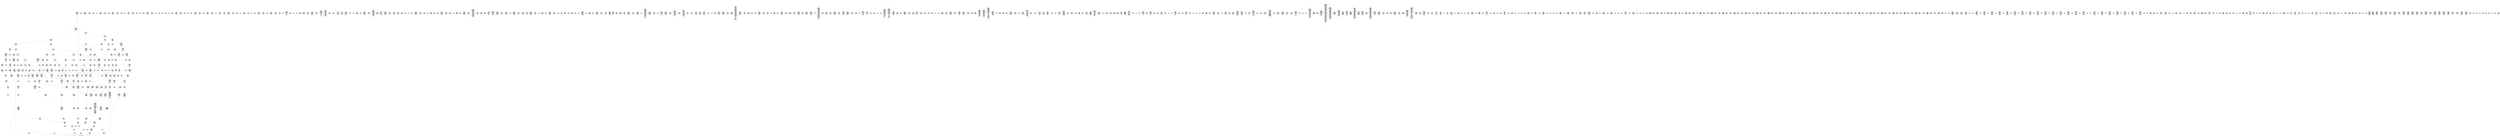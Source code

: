 /* Generated by GvGen v.1.0 (https://www.github.com/stricaud/gvgen) */

digraph G {
compound=true;
   node1 [label="[anywhere]"];
   node2 [label="# 0x0
PUSHX Data
PUSHX Data
MSTORE
PUSHX LogicData
CALLDATASIZE
LT
PUSHX Data
JUMPI
"];
   node3 [label="# 0xd
PUSHX Data
CALLDATALOAD
PUSHX BitData
SHR
PUSHX LogicData
GT
PUSHX Data
JUMPI
"];
   node4 [label="# 0x1e
PUSHX LogicData
GT
PUSHX Data
JUMPI
"];
   node5 [label="# 0x29
PUSHX LogicData
GT
PUSHX Data
JUMPI
"];
   node6 [label="# 0x34
PUSHX LogicData
EQ
PUSHX Data
JUMPI
"];
   node7 [label="# 0x3f
PUSHX LogicData
EQ
PUSHX Data
JUMPI
"];
   node8 [label="# 0x4a
PUSHX LogicData
EQ
PUSHX Data
JUMPI
"];
   node9 [label="# 0x55
PUSHX LogicData
EQ
PUSHX Data
JUMPI
"];
   node10 [label="# 0x60
PUSHX Data
JUMP
"];
   node11 [label="# 0x64
JUMPDEST
PUSHX LogicData
EQ
PUSHX Data
JUMPI
"];
   node12 [label="# 0x70
PUSHX LogicData
EQ
PUSHX Data
JUMPI
"];
   node13 [label="# 0x7b
PUSHX LogicData
EQ
PUSHX Data
JUMPI
"];
   node14 [label="# 0x86
PUSHX Data
JUMP
"];
   node15 [label="# 0x8a
JUMPDEST
PUSHX LogicData
EQ
PUSHX Data
JUMPI
"];
   node16 [label="# 0x96
PUSHX LogicData
EQ
PUSHX Data
JUMPI
"];
   node17 [label="# 0xa1
PUSHX LogicData
EQ
PUSHX Data
JUMPI
"];
   node18 [label="# 0xac
PUSHX LogicData
EQ
PUSHX Data
JUMPI
"];
   node19 [label="# 0xb7
PUSHX LogicData
EQ
PUSHX Data
JUMPI
"];
   node20 [label="# 0xc2
PUSHX LogicData
EQ
PUSHX Data
JUMPI
"];
   node21 [label="# 0xcd
PUSHX Data
JUMP
"];
   node22 [label="# 0xd1
JUMPDEST
PUSHX LogicData
GT
PUSHX Data
JUMPI
"];
   node23 [label="# 0xdd
PUSHX LogicData
GT
PUSHX Data
JUMPI
"];
   node24 [label="# 0xe8
PUSHX LogicData
EQ
PUSHX Data
JUMPI
"];
   node25 [label="# 0xf3
PUSHX LogicData
EQ
PUSHX Data
JUMPI
"];
   node26 [label="# 0xfe
PUSHX LogicData
EQ
PUSHX Data
JUMPI
"];
   node27 [label="# 0x109
PUSHX LogicData
EQ
PUSHX Data
JUMPI
"];
   node28 [label="# 0x114
PUSHX Data
JUMP
"];
   node29 [label="# 0x118
JUMPDEST
PUSHX LogicData
EQ
PUSHX Data
JUMPI
"];
   node30 [label="# 0x124
PUSHX LogicData
EQ
PUSHX Data
JUMPI
"];
   node31 [label="# 0x12f
PUSHX LogicData
EQ
PUSHX Data
JUMPI
"];
   node32 [label="# 0x13a
PUSHX Data
JUMP
"];
   node33 [label="# 0x13e
JUMPDEST
PUSHX LogicData
EQ
PUSHX Data
JUMPI
"];
   node34 [label="# 0x14a
PUSHX LogicData
EQ
PUSHX Data
JUMPI
"];
   node35 [label="# 0x155
PUSHX LogicData
EQ
PUSHX Data
JUMPI
"];
   node36 [label="# 0x160
PUSHX LogicData
EQ
PUSHX Data
JUMPI
"];
   node37 [label="# 0x16b
PUSHX LogicData
EQ
PUSHX Data
JUMPI
"];
   node38 [label="# 0x176
PUSHX LogicData
EQ
PUSHX Data
JUMPI
"];
   node39 [label="# 0x181
JUMPDEST
PUSHX Data
REVERT
"];
   node40 [label="# 0x186
JUMPDEST
CALLVALUE
ISZERO
PUSHX Data
JUMPI
"];
   node41 [label="# 0x18e
PUSHX Data
REVERT
"];
   node42 [label="# 0x192
JUMPDEST
PUSHX Data
PUSHX ArithData
CALLDATASIZE
SUB
ADD
PUSHX Data
PUSHX Data
JUMP
"];
   node43 [label="# 0x1a8
JUMPDEST
PUSHX Data
JUMP
"];
   node44 [label="# 0x1ad
JUMPDEST
PUSHX MemData
MLOAD
PUSHX Data
PUSHX Data
JUMP
"];
   node45 [label="# 0x1ba
JUMPDEST
PUSHX MemData
MLOAD
SUB
RETURN
"];
   node46 [label="# 0x1c3
JUMPDEST
CALLVALUE
ISZERO
PUSHX Data
JUMPI
"];
   node47 [label="# 0x1cb
PUSHX Data
REVERT
"];
   node48 [label="# 0x1cf
JUMPDEST
PUSHX Data
PUSHX ArithData
CALLDATASIZE
SUB
ADD
PUSHX Data
PUSHX Data
JUMP
"];
   node49 [label="# 0x1e5
JUMPDEST
PUSHX Data
JUMP
"];
   node50 [label="# 0x1ea
JUMPDEST
STOP
"];
   node51 [label="# 0x1ec
JUMPDEST
CALLVALUE
ISZERO
PUSHX Data
JUMPI
"];
   node52 [label="# 0x1f4
PUSHX Data
REVERT
"];
   node53 [label="# 0x1f8
JUMPDEST
PUSHX Data
PUSHX Data
JUMP
"];
   node54 [label="# 0x201
JUMPDEST
PUSHX MemData
MLOAD
PUSHX Data
PUSHX Data
JUMP
"];
   node55 [label="# 0x20e
JUMPDEST
PUSHX MemData
MLOAD
SUB
RETURN
"];
   node56 [label="# 0x217
JUMPDEST
CALLVALUE
ISZERO
PUSHX Data
JUMPI
"];
   node57 [label="# 0x21f
PUSHX Data
REVERT
"];
   node58 [label="# 0x223
JUMPDEST
PUSHX Data
PUSHX ArithData
CALLDATASIZE
SUB
ADD
PUSHX Data
PUSHX Data
JUMP
"];
   node59 [label="# 0x239
JUMPDEST
PUSHX Data
JUMP
"];
   node60 [label="# 0x23e
JUMPDEST
PUSHX MemData
MLOAD
PUSHX Data
PUSHX Data
JUMP
"];
   node61 [label="# 0x24b
JUMPDEST
PUSHX MemData
MLOAD
SUB
RETURN
"];
   node62 [label="# 0x254
JUMPDEST
CALLVALUE
ISZERO
PUSHX Data
JUMPI
"];
   node63 [label="# 0x25c
PUSHX Data
REVERT
"];
   node64 [label="# 0x260
JUMPDEST
PUSHX Data
PUSHX ArithData
CALLDATASIZE
SUB
ADD
PUSHX Data
PUSHX Data
JUMP
"];
   node65 [label="# 0x276
JUMPDEST
PUSHX Data
JUMP
"];
   node66 [label="# 0x27b
JUMPDEST
STOP
"];
   node67 [label="# 0x27d
JUMPDEST
CALLVALUE
ISZERO
PUSHX Data
JUMPI
"];
   node68 [label="# 0x285
PUSHX Data
REVERT
"];
   node69 [label="# 0x289
JUMPDEST
PUSHX Data
PUSHX Data
JUMP
"];
   node70 [label="# 0x292
JUMPDEST
PUSHX MemData
MLOAD
PUSHX Data
PUSHX Data
JUMP
"];
   node71 [label="# 0x29f
JUMPDEST
PUSHX MemData
MLOAD
SUB
RETURN
"];
   node72 [label="# 0x2a8
JUMPDEST
CALLVALUE
ISZERO
PUSHX Data
JUMPI
"];
   node73 [label="# 0x2b0
PUSHX Data
REVERT
"];
   node74 [label="# 0x2b4
JUMPDEST
PUSHX Data
PUSHX Data
JUMP
"];
   node75 [label="# 0x2bd
JUMPDEST
PUSHX MemData
MLOAD
PUSHX Data
PUSHX Data
JUMP
"];
   node76 [label="# 0x2ca
JUMPDEST
PUSHX MemData
MLOAD
SUB
RETURN
"];
   node77 [label="# 0x2d3
JUMPDEST
CALLVALUE
ISZERO
PUSHX Data
JUMPI
"];
   node78 [label="# 0x2db
PUSHX Data
REVERT
"];
   node79 [label="# 0x2df
JUMPDEST
PUSHX Data
PUSHX ArithData
CALLDATASIZE
SUB
ADD
PUSHX Data
PUSHX Data
JUMP
"];
   node80 [label="# 0x2f5
JUMPDEST
PUSHX Data
JUMP
"];
   node81 [label="# 0x2fa
JUMPDEST
STOP
"];
   node82 [label="# 0x2fc
JUMPDEST
CALLVALUE
ISZERO
PUSHX Data
JUMPI
"];
   node83 [label="# 0x304
PUSHX Data
REVERT
"];
   node84 [label="# 0x308
JUMPDEST
PUSHX Data
PUSHX ArithData
CALLDATASIZE
SUB
ADD
PUSHX Data
PUSHX Data
JUMP
"];
   node85 [label="# 0x31e
JUMPDEST
PUSHX Data
JUMP
"];
   node86 [label="# 0x323
JUMPDEST
PUSHX MemData
MLOAD
PUSHX Data
PUSHX Data
JUMP
"];
   node87 [label="# 0x330
JUMPDEST
PUSHX MemData
MLOAD
SUB
RETURN
"];
   node88 [label="# 0x339
JUMPDEST
CALLVALUE
ISZERO
PUSHX Data
JUMPI
"];
   node89 [label="# 0x341
PUSHX Data
REVERT
"];
   node90 [label="# 0x345
JUMPDEST
PUSHX Data
PUSHX Data
JUMP
"];
   node91 [label="# 0x34e
JUMPDEST
STOP
"];
   node92 [label="# 0x350
JUMPDEST
PUSHX Data
PUSHX ArithData
CALLDATASIZE
SUB
ADD
PUSHX Data
PUSHX Data
JUMP
"];
   node93 [label="# 0x365
JUMPDEST
PUSHX Data
JUMP
"];
   node94 [label="# 0x36a
JUMPDEST
STOP
"];
   node95 [label="# 0x36c
JUMPDEST
CALLVALUE
ISZERO
PUSHX Data
JUMPI
"];
   node96 [label="# 0x374
PUSHX Data
REVERT
"];
   node97 [label="# 0x378
JUMPDEST
PUSHX Data
PUSHX ArithData
CALLDATASIZE
SUB
ADD
PUSHX Data
PUSHX Data
JUMP
"];
   node98 [label="# 0x38e
JUMPDEST
PUSHX Data
JUMP
"];
   node99 [label="# 0x393
JUMPDEST
STOP
"];
   node100 [label="# 0x395
JUMPDEST
CALLVALUE
ISZERO
PUSHX Data
JUMPI
"];
   node101 [label="# 0x39d
PUSHX Data
REVERT
"];
   node102 [label="# 0x3a1
JUMPDEST
PUSHX Data
PUSHX ArithData
CALLDATASIZE
SUB
ADD
PUSHX Data
PUSHX Data
JUMP
"];
   node103 [label="# 0x3b7
JUMPDEST
PUSHX Data
JUMP
"];
   node104 [label="# 0x3bc
JUMPDEST
PUSHX MemData
MLOAD
PUSHX Data
PUSHX Data
JUMP
"];
   node105 [label="# 0x3c9
JUMPDEST
PUSHX MemData
MLOAD
SUB
RETURN
"];
   node106 [label="# 0x3d2
JUMPDEST
CALLVALUE
ISZERO
PUSHX Data
JUMPI
"];
   node107 [label="# 0x3da
PUSHX Data
REVERT
"];
   node108 [label="# 0x3de
JUMPDEST
PUSHX Data
PUSHX ArithData
CALLDATASIZE
SUB
ADD
PUSHX Data
PUSHX Data
JUMP
"];
   node109 [label="# 0x3f4
JUMPDEST
PUSHX Data
JUMP
"];
   node110 [label="# 0x3f9
JUMPDEST
STOP
"];
   node111 [label="# 0x3fb
JUMPDEST
CALLVALUE
ISZERO
PUSHX Data
JUMPI
"];
   node112 [label="# 0x403
PUSHX Data
REVERT
"];
   node113 [label="# 0x407
JUMPDEST
PUSHX Data
PUSHX ArithData
CALLDATASIZE
SUB
ADD
PUSHX Data
PUSHX Data
JUMP
"];
   node114 [label="# 0x41d
JUMPDEST
PUSHX Data
JUMP
"];
   node115 [label="# 0x422
JUMPDEST
PUSHX MemData
MLOAD
PUSHX Data
PUSHX Data
JUMP
"];
   node116 [label="# 0x42f
JUMPDEST
PUSHX MemData
MLOAD
SUB
RETURN
"];
   node117 [label="# 0x438
JUMPDEST
CALLVALUE
ISZERO
PUSHX Data
JUMPI
"];
   node118 [label="# 0x440
PUSHX Data
REVERT
"];
   node119 [label="# 0x444
JUMPDEST
PUSHX Data
PUSHX ArithData
CALLDATASIZE
SUB
ADD
PUSHX Data
PUSHX Data
JUMP
"];
   node120 [label="# 0x45a
JUMPDEST
PUSHX Data
JUMP
"];
   node121 [label="# 0x45f
JUMPDEST
PUSHX MemData
MLOAD
PUSHX Data
PUSHX Data
JUMP
"];
   node122 [label="# 0x46c
JUMPDEST
PUSHX MemData
MLOAD
SUB
RETURN
"];
   node123 [label="# 0x475
JUMPDEST
CALLVALUE
ISZERO
PUSHX Data
JUMPI
"];
   node124 [label="# 0x47d
PUSHX Data
REVERT
"];
   node125 [label="# 0x481
JUMPDEST
PUSHX Data
PUSHX Data
JUMP
"];
   node126 [label="# 0x48a
JUMPDEST
STOP
"];
   node127 [label="# 0x48c
JUMPDEST
CALLVALUE
ISZERO
PUSHX Data
JUMPI
"];
   node128 [label="# 0x494
PUSHX Data
REVERT
"];
   node129 [label="# 0x498
JUMPDEST
PUSHX Data
PUSHX Data
JUMP
"];
   node130 [label="# 0x4a1
JUMPDEST
PUSHX MemData
MLOAD
PUSHX Data
PUSHX Data
JUMP
"];
   node131 [label="# 0x4ae
JUMPDEST
PUSHX MemData
MLOAD
SUB
RETURN
"];
   node132 [label="# 0x4b7
JUMPDEST
CALLVALUE
ISZERO
PUSHX Data
JUMPI
"];
   node133 [label="# 0x4bf
PUSHX Data
REVERT
"];
   node134 [label="# 0x4c3
JUMPDEST
PUSHX Data
PUSHX Data
JUMP
"];
   node135 [label="# 0x4cc
JUMPDEST
PUSHX MemData
MLOAD
PUSHX Data
PUSHX Data
JUMP
"];
   node136 [label="# 0x4d9
JUMPDEST
PUSHX MemData
MLOAD
SUB
RETURN
"];
   node137 [label="# 0x4e2
JUMPDEST
CALLVALUE
ISZERO
PUSHX Data
JUMPI
"];
   node138 [label="# 0x4ea
PUSHX Data
REVERT
"];
   node139 [label="# 0x4ee
JUMPDEST
PUSHX Data
PUSHX Data
JUMP
"];
   node140 [label="# 0x4f7
JUMPDEST
PUSHX MemData
MLOAD
PUSHX Data
PUSHX Data
JUMP
"];
   node141 [label="# 0x504
JUMPDEST
PUSHX MemData
MLOAD
SUB
RETURN
"];
   node142 [label="# 0x50d
JUMPDEST
CALLVALUE
ISZERO
PUSHX Data
JUMPI
"];
   node143 [label="# 0x515
PUSHX Data
REVERT
"];
   node144 [label="# 0x519
JUMPDEST
PUSHX Data
PUSHX ArithData
CALLDATASIZE
SUB
ADD
PUSHX Data
PUSHX Data
JUMP
"];
   node145 [label="# 0x52f
JUMPDEST
PUSHX Data
JUMP
"];
   node146 [label="# 0x534
JUMPDEST
STOP
"];
   node147 [label="# 0x536
JUMPDEST
CALLVALUE
ISZERO
PUSHX Data
JUMPI
"];
   node148 [label="# 0x53e
PUSHX Data
REVERT
"];
   node149 [label="# 0x542
JUMPDEST
PUSHX Data
PUSHX Data
JUMP
"];
   node150 [label="# 0x54b
JUMPDEST
PUSHX MemData
MLOAD
PUSHX Data
PUSHX Data
JUMP
"];
   node151 [label="# 0x558
JUMPDEST
PUSHX MemData
MLOAD
SUB
RETURN
"];
   node152 [label="# 0x561
JUMPDEST
CALLVALUE
ISZERO
PUSHX Data
JUMPI
"];
   node153 [label="# 0x569
PUSHX Data
REVERT
"];
   node154 [label="# 0x56d
JUMPDEST
PUSHX Data
PUSHX ArithData
CALLDATASIZE
SUB
ADD
PUSHX Data
PUSHX Data
JUMP
"];
   node155 [label="# 0x583
JUMPDEST
PUSHX Data
JUMP
"];
   node156 [label="# 0x588
JUMPDEST
STOP
"];
   node157 [label="# 0x58a
JUMPDEST
CALLVALUE
ISZERO
PUSHX Data
JUMPI
"];
   node158 [label="# 0x592
PUSHX Data
REVERT
"];
   node159 [label="# 0x596
JUMPDEST
PUSHX Data
PUSHX ArithData
CALLDATASIZE
SUB
ADD
PUSHX Data
PUSHX Data
JUMP
"];
   node160 [label="# 0x5ac
JUMPDEST
PUSHX Data
JUMP
"];
   node161 [label="# 0x5b1
JUMPDEST
PUSHX MemData
MLOAD
PUSHX Data
PUSHX Data
JUMP
"];
   node162 [label="# 0x5be
JUMPDEST
PUSHX MemData
MLOAD
SUB
RETURN
"];
   node163 [label="# 0x5c7
JUMPDEST
CALLVALUE
ISZERO
PUSHX Data
JUMPI
"];
   node164 [label="# 0x5cf
PUSHX Data
REVERT
"];
   node165 [label="# 0x5d3
JUMPDEST
PUSHX Data
PUSHX ArithData
CALLDATASIZE
SUB
ADD
PUSHX Data
PUSHX Data
JUMP
"];
   node166 [label="# 0x5e9
JUMPDEST
PUSHX Data
JUMP
"];
   node167 [label="# 0x5ee
JUMPDEST
PUSHX MemData
MLOAD
PUSHX Data
PUSHX Data
JUMP
"];
   node168 [label="# 0x5fb
JUMPDEST
PUSHX MemData
MLOAD
SUB
RETURN
"];
   node169 [label="# 0x604
JUMPDEST
CALLVALUE
ISZERO
PUSHX Data
JUMPI
"];
   node170 [label="# 0x60c
PUSHX Data
REVERT
"];
   node171 [label="# 0x610
JUMPDEST
PUSHX Data
PUSHX ArithData
CALLDATASIZE
SUB
ADD
PUSHX Data
PUSHX Data
JUMP
"];
   node172 [label="# 0x626
JUMPDEST
PUSHX Data
JUMP
"];
   node173 [label="# 0x62b
JUMPDEST
STOP
"];
   node174 [label="# 0x62d
JUMPDEST
PUSHX Data
PUSHX BitData
PUSHX BitData
NOT
AND
PUSHX BitData
NOT
AND
EQ
PUSHX Data
JUMPI
"];
   node175 [label="# 0x696
PUSHX Data
PUSHX Data
JUMP
"];
   node176 [label="# 0x69f
JUMPDEST
"];
   node177 [label="# 0x6a0
JUMPDEST
JUMP
"];
   node178 [label="# 0x6a7
JUMPDEST
PUSHX Data
PUSHX Data
JUMP
"];
   node179 [label="# 0x6af
JUMPDEST
PUSHX BitData
AND
PUSHX Data
PUSHX Data
JUMP
"];
   node180 [label="# 0x6cd
JUMPDEST
PUSHX BitData
AND
EQ
PUSHX Data
JUMPI
"];
   node181 [label="# 0x6e9
PUSHX MemData
MLOAD
PUSHX Data
MSTORE
PUSHX ArithData
ADD
PUSHX Data
PUSHX Data
JUMP
"];
   node182 [label="# 0x71a
JUMPDEST
PUSHX MemData
MLOAD
SUB
REVERT
"];
   node183 [label="# 0x723
JUMPDEST
PUSHX StorData
PUSHX ArithData
PUSHX ArithData
EXP
SLOAD
PUSHX ArithData
MUL
NOT
AND
ISZERO
ISZERO
MUL
OR
SSTORE
JUMP
"];
   node184 [label="# 0x740
JUMPDEST
PUSHX Data
PUSHX StorData
SLOAD
PUSHX Data
PUSHX Data
JUMP
"];
   node185 [label="# 0x74f
JUMPDEST
PUSHX ArithData
ADD
PUSHX ArithData
DIV
MUL
PUSHX ArithData
ADD
PUSHX MemData
MLOAD
ADD
PUSHX Data
MSTORE
MSTORE
PUSHX ArithData
ADD
SLOAD
PUSHX Data
PUSHX Data
JUMP
"];
   node186 [label="# 0x77b
JUMPDEST
ISZERO
PUSHX Data
JUMPI
"];
   node187 [label="# 0x782
PUSHX LogicData
LT
PUSHX Data
JUMPI
"];
   node188 [label="# 0x78a
PUSHX ArithData
SLOAD
DIV
MUL
MSTORE
PUSHX ArithData
ADD
PUSHX Data
JUMP
"];
   node189 [label="# 0x79d
JUMPDEST
ADD
PUSHX Data
MSTORE
PUSHX Data
PUSHX Data
SHA3
"];
   node190 [label="# 0x7ab
JUMPDEST
SLOAD
MSTORE
PUSHX ArithData
ADD
PUSHX ArithData
ADD
GT
PUSHX Data
JUMPI
"];
   node191 [label="# 0x7bf
SUB
PUSHX BitData
AND
ADD
"];
   node192 [label="# 0x7c8
JUMPDEST
JUMP
"];
   node193 [label="# 0x7d2
JUMPDEST
PUSHX Data
PUSHX Data
PUSHX Data
JUMP
"];
   node194 [label="# 0x7dd
JUMPDEST
PUSHX Data
JUMPI
"];
   node195 [label="# 0x7e2
PUSHX MemData
MLOAD
PUSHX Data
MSTORE
PUSHX ArithData
ADD
PUSHX Data
PUSHX Data
JUMP
"];
   node196 [label="# 0x813
JUMPDEST
PUSHX MemData
MLOAD
SUB
REVERT
"];
   node197 [label="# 0x81c
JUMPDEST
PUSHX Data
PUSHX ArithData
MSTORE
PUSHX ArithData
ADD
MSTORE
PUSHX ArithData
ADD
PUSHX Data
SHA3
PUSHX ArithData
SLOAD
PUSHX ArithData
EXP
DIV
PUSHX BitData
AND
JUMP
"];
   node198 [label="# 0x857
JUMPDEST
PUSHX Data
PUSHX Data
PUSHX Data
JUMP
"];
   node199 [label="# 0x862
JUMPDEST
PUSHX BitData
AND
PUSHX BitData
AND
EQ
ISZERO
PUSHX Data
JUMPI
"];
   node200 [label="# 0x899
PUSHX MemData
MLOAD
PUSHX Data
MSTORE
PUSHX ArithData
ADD
PUSHX Data
PUSHX Data
JUMP
"];
   node201 [label="# 0x8ca
JUMPDEST
PUSHX MemData
MLOAD
SUB
REVERT
"];
   node202 [label="# 0x8d3
JUMPDEST
PUSHX BitData
AND
PUSHX Data
PUSHX Data
JUMP
"];
   node203 [label="# 0x8f2
JUMPDEST
PUSHX BitData
AND
EQ
PUSHX Data
JUMPI
"];
   node204 [label="# 0x90f
PUSHX Data
PUSHX Data
PUSHX Data
JUMP
"];
   node205 [label="# 0x91b
JUMPDEST
PUSHX Data
JUMP
"];
   node206 [label="# 0x920
JUMPDEST
"];
   node207 [label="# 0x921
JUMPDEST
PUSHX Data
JUMPI
"];
   node208 [label="# 0x926
PUSHX MemData
MLOAD
PUSHX Data
MSTORE
PUSHX ArithData
ADD
PUSHX Data
PUSHX Data
JUMP
"];
   node209 [label="# 0x957
JUMPDEST
PUSHX MemData
MLOAD
SUB
REVERT
"];
   node210 [label="# 0x960
JUMPDEST
PUSHX Data
PUSHX Data
JUMP
"];
   node211 [label="# 0x96a
JUMPDEST
JUMP
"];
   node212 [label="# 0x96f
JUMPDEST
PUSHX StorData
PUSHX ArithData
SLOAD
PUSHX ArithData
EXP
DIV
PUSHX BitData
AND
JUMP
"];
   node213 [label="# 0x982
JUMPDEST
PUSHX Data
PUSHX StorData
SLOAD
JUMP
"];
   node214 [label="# 0x98f
JUMPDEST
PUSHX Data
PUSHX Data
PUSHX Data
JUMP
"];
   node215 [label="# 0x99a
JUMPDEST
PUSHX Data
JUMP
"];
   node216 [label="# 0x9a0
JUMPDEST
PUSHX Data
JUMPI
"];
   node217 [label="# 0x9a5
PUSHX MemData
MLOAD
PUSHX Data
MSTORE
PUSHX ArithData
ADD
PUSHX Data
PUSHX Data
JUMP
"];
   node218 [label="# 0x9d6
JUMPDEST
PUSHX MemData
MLOAD
SUB
REVERT
"];
   node219 [label="# 0x9df
JUMPDEST
PUSHX Data
PUSHX Data
JUMP
"];
   node220 [label="# 0x9ea
JUMPDEST
JUMP
"];
   node221 [label="# 0x9ef
JUMPDEST
PUSHX Data
PUSHX Data
PUSHX Data
JUMP
"];
   node222 [label="# 0x9fa
JUMPDEST
LT
PUSHX Data
JUMPI
"];
   node223 [label="# 0xa01
PUSHX MemData
MLOAD
PUSHX Data
MSTORE
PUSHX ArithData
ADD
PUSHX Data
PUSHX Data
JUMP
"];
   node224 [label="# 0xa32
JUMPDEST
PUSHX MemData
MLOAD
SUB
REVERT
"];
   node225 [label="# 0xa3b
JUMPDEST
PUSHX Data
PUSHX ArithData
PUSHX BitData
AND
PUSHX BitData
AND
MSTORE
PUSHX ArithData
ADD
MSTORE
PUSHX ArithData
ADD
PUSHX Data
SHA3
PUSHX ArithData
MSTORE
PUSHX ArithData
ADD
MSTORE
PUSHX ArithData
ADD
PUSHX Data
SHA3
SLOAD
JUMP
"];
   node226 [label="# 0xa94
JUMPDEST
PUSHX Data
PUSHX Data
JUMP
"];
   node227 [label="# 0xa9c
JUMPDEST
PUSHX BitData
AND
PUSHX Data
PUSHX Data
JUMP
"];
   node228 [label="# 0xaba
JUMPDEST
PUSHX BitData
AND
EQ
PUSHX Data
JUMPI
"];
   node229 [label="# 0xad6
PUSHX MemData
MLOAD
PUSHX Data
MSTORE
PUSHX ArithData
ADD
PUSHX Data
PUSHX Data
JUMP
"];
   node230 [label="# 0xb07
JUMPDEST
PUSHX MemData
MLOAD
SUB
REVERT
"];
   node231 [label="# 0xb10
JUMPDEST
PUSHX Data
SELFBALANCE
CALLER
PUSHX BitData
AND
PUSHX ArithData
ISZERO
MUL
PUSHX MemData
MLOAD
PUSHX Data
PUSHX MemData
MLOAD
SUB
CALL
ISZERO
ISZERO
PUSHX Data
JUMPI
"];
   node232 [label="# 0xb52
RETURNDATASIZE
PUSHX Data
RETURNDATACOPY
RETURNDATASIZE
PUSHX Data
REVERT
"];
   node233 [label="# 0xb5b
JUMPDEST
JUMP
"];
   node234 [label="# 0xb5f
JUMPDEST
PUSHX Data
PUSHX Data
PUSHX Data
JUMP
"];
   node235 [label="# 0xb69
JUMPDEST
PUSHX Data
PUSHX Data
JUMP
"];
   node236 [label="# 0xb73
JUMPDEST
PUSHX BitData
AND
CALLER
PUSHX BitData
AND
EQ
PUSHX Data
JUMPI
"];
   node237 [label="# 0xba6
PUSHX StorData
PUSHX ArithData
SLOAD
PUSHX ArithData
EXP
DIV
PUSHX BitData
AND
ISZERO
PUSHX Data
JUMPI
"];
   node238 [label="# 0xbbb
PUSHX MemData
MLOAD
PUSHX Data
MSTORE
PUSHX ArithData
ADD
PUSHX Data
PUSHX Data
JUMP
"];
   node239 [label="# 0xbec
JUMPDEST
PUSHX MemData
MLOAD
SUB
REVERT
"];
   node240 [label="# 0xbf5
JUMPDEST
PUSHX Data
PUSHX StorData
SLOAD
PUSHX Data
PUSHX Data
JUMP
"];
   node241 [label="# 0xc04
JUMPDEST
LT
PUSHX Data
JUMPI
"];
   node242 [label="# 0xc0b
PUSHX MemData
MLOAD
PUSHX Data
MSTORE
PUSHX ArithData
ADD
PUSHX Data
PUSHX Data
JUMP
"];
   node243 [label="# 0xc3c
JUMPDEST
PUSHX MemData
MLOAD
SUB
REVERT
"];
   node244 [label="# 0xc45
JUMPDEST
PUSHX StorData
SLOAD
PUSHX Data
PUSHX Data
JUMP
"];
   node245 [label="# 0xc53
JUMPDEST
CALLVALUE
LT
ISZERO
PUSHX Data
JUMPI
"];
   node246 [label="# 0xc5b
PUSHX MemData
MLOAD
PUSHX Data
MSTORE
PUSHX ArithData
ADD
PUSHX Data
PUSHX Data
JUMP
"];
   node247 [label="# 0xc8c
JUMPDEST
PUSHX MemData
MLOAD
SUB
REVERT
"];
   node248 [label="# 0xc95
JUMPDEST
"];
   node249 [label="# 0xc96
JUMPDEST
PUSHX Data
PUSHX Data
PUSHX Data
JUMP
"];
   node250 [label="# 0xca5
JUMPDEST
LT
PUSHX Data
JUMPI
"];
   node251 [label="# 0xcab
PUSHX MemData
MLOAD
PUSHX Data
MSTORE
PUSHX ArithData
ADD
PUSHX Data
PUSHX Data
JUMP
"];
   node252 [label="# 0xcdc
JUMPDEST
PUSHX MemData
MLOAD
SUB
REVERT
"];
   node253 [label="# 0xce5
JUMPDEST
PUSHX Data
"];
   node254 [label="# 0xce8
JUMPDEST
LT
ISZERO
PUSHX Data
JUMPI
"];
   node255 [label="# 0xcf1
PUSHX Data
PUSHX Data
PUSHX Data
JUMP
"];
   node256 [label="# 0xd00
JUMPDEST
PUSHX Data
JUMP
"];
   node257 [label="# 0xd05
JUMPDEST
PUSHX Data
PUSHX Data
JUMP
"];
   node258 [label="# 0xd10
JUMPDEST
PUSHX Data
JUMP
"];
   node259 [label="# 0xd18
JUMPDEST
JUMP
"];
   node260 [label="# 0xd1e
JUMPDEST
PUSHX Data
PUSHX MemData
MLOAD
PUSHX ArithData
ADD
PUSHX Data
MSTORE
PUSHX Data
MSTORE
PUSHX Data
JUMP
"];
   node261 [label="# 0xd39
JUMPDEST
JUMP
"];
   node262 [label="# 0xd3e
JUMPDEST
PUSHX Data
PUSHX Data
PUSHX Data
JUMP
"];
   node263 [label="# 0xd48
JUMPDEST
LT
PUSHX Data
JUMPI
"];
   node264 [label="# 0xd4f
PUSHX MemData
MLOAD
PUSHX Data
MSTORE
PUSHX ArithData
ADD
PUSHX Data
PUSHX Data
JUMP
"];
   node265 [label="# 0xd80
JUMPDEST
PUSHX MemData
MLOAD
SUB
REVERT
"];
   node266 [label="# 0xd89
JUMPDEST
PUSHX StorData
SLOAD
LT
PUSHX Data
JUMPI
"];
   node267 [label="# 0xd95
PUSHX Data
PUSHX Data
MSTORE
PUSHX Data
PUSHX Data
MSTORE
PUSHX Data
PUSHX Data
REVERT
"];
   node268 [label="# 0xdc3
JUMPDEST
PUSHX Data
MSTORE
PUSHX Data
PUSHX Data
SHA3
ADD
SLOAD
JUMP
"];
   node269 [label="# 0xdd5
JUMPDEST
PUSHX Data
PUSHX Data
JUMP
"];
   node270 [label="# 0xddd
JUMPDEST
PUSHX BitData
AND
PUSHX Data
PUSHX Data
JUMP
"];
   node271 [label="# 0xdfb
JUMPDEST
PUSHX BitData
AND
EQ
PUSHX Data
JUMPI
"];
   node272 [label="# 0xe17
PUSHX MemData
MLOAD
PUSHX Data
MSTORE
PUSHX ArithData
ADD
PUSHX Data
PUSHX Data
JUMP
"];
   node273 [label="# 0xe48
JUMPDEST
PUSHX MemData
MLOAD
SUB
REVERT
"];
   node274 [label="# 0xe51
JUMPDEST
PUSHX Data
MLOAD
PUSHX ArithData
ADD
PUSHX Data
PUSHX Data
JUMP
"];
   node275 [label="# 0xe67
JUMPDEST
JUMP
"];
   node276 [label="# 0xe6b
JUMPDEST
PUSHX Data
PUSHX Data
PUSHX ArithData
MSTORE
PUSHX ArithData
ADD
MSTORE
PUSHX ArithData
ADD
PUSHX Data
SHA3
PUSHX ArithData
SLOAD
PUSHX ArithData
EXP
DIV
PUSHX BitData
AND
PUSHX BitData
PUSHX BitData
AND
PUSHX BitData
AND
EQ
ISZERO
PUSHX Data
JUMPI
"];
   node277 [label="# 0xeda
PUSHX MemData
MLOAD
PUSHX Data
MSTORE
PUSHX ArithData
ADD
PUSHX Data
PUSHX Data
JUMP
"];
   node278 [label="# 0xf0b
JUMPDEST
PUSHX MemData
MLOAD
SUB
REVERT
"];
   node279 [label="# 0xf14
JUMPDEST
JUMP
"];
   node280 [label="# 0xf1d
JUMPDEST
PUSHX BitData
PUSHX BitData
AND
PUSHX BitData
AND
EQ
ISZERO
PUSHX Data
JUMPI
"];
   node281 [label="# 0xf54
PUSHX MemData
MLOAD
PUSHX Data
MSTORE
PUSHX ArithData
ADD
PUSHX Data
PUSHX Data
JUMP
"];
   node282 [label="# 0xf85
JUMPDEST
PUSHX MemData
MLOAD
SUB
REVERT
"];
   node283 [label="# 0xf8e
JUMPDEST
PUSHX Data
PUSHX ArithData
PUSHX BitData
AND
PUSHX BitData
AND
MSTORE
PUSHX ArithData
ADD
MSTORE
PUSHX ArithData
ADD
PUSHX Data
SHA3
SLOAD
JUMP
"];
   node284 [label="# 0xfd5
JUMPDEST
PUSHX Data
PUSHX Data
JUMP
"];
   node285 [label="# 0xfdd
JUMPDEST
PUSHX BitData
AND
PUSHX Data
PUSHX Data
JUMP
"];
   node286 [label="# 0xffb
JUMPDEST
PUSHX BitData
AND
EQ
PUSHX Data
JUMPI
"];
   node287 [label="# 0x1017
PUSHX MemData
MLOAD
PUSHX Data
MSTORE
PUSHX ArithData
ADD
PUSHX Data
PUSHX Data
JUMP
"];
   node288 [label="# 0x1048
JUMPDEST
PUSHX MemData
MLOAD
SUB
REVERT
"];
   node289 [label="# 0x1051
JUMPDEST
PUSHX Data
PUSHX Data
PUSHX Data
JUMP
"];
   node290 [label="# 0x105b
JUMPDEST
JUMP
"];
   node291 [label="# 0x105d
JUMPDEST
PUSHX Data
JUMP
"];
   node292 [label="# 0x1063
JUMPDEST
PUSHX Data
PUSHX StorData
PUSHX ArithData
SLOAD
PUSHX ArithData
EXP
DIV
PUSHX BitData
AND
JUMP
"];
   node293 [label="# 0x108d
JUMPDEST
PUSHX Data
PUSHX StorData
SLOAD
PUSHX Data
PUSHX Data
JUMP
"];
   node294 [label="# 0x109c
JUMPDEST
PUSHX ArithData
ADD
PUSHX ArithData
DIV
MUL
PUSHX ArithData
ADD
PUSHX MemData
MLOAD
ADD
PUSHX Data
MSTORE
MSTORE
PUSHX ArithData
ADD
SLOAD
PUSHX Data
PUSHX Data
JUMP
"];
   node295 [label="# 0x10c8
JUMPDEST
ISZERO
PUSHX Data
JUMPI
"];
   node296 [label="# 0x10cf
PUSHX LogicData
LT
PUSHX Data
JUMPI
"];
   node297 [label="# 0x10d7
PUSHX ArithData
SLOAD
DIV
MUL
MSTORE
PUSHX ArithData
ADD
PUSHX Data
JUMP
"];
   node298 [label="# 0x10ea
JUMPDEST
ADD
PUSHX Data
MSTORE
PUSHX Data
PUSHX Data
SHA3
"];
   node299 [label="# 0x10f8
JUMPDEST
SLOAD
MSTORE
PUSHX ArithData
ADD
PUSHX ArithData
ADD
GT
PUSHX Data
JUMPI
"];
   node300 [label="# 0x110c
SUB
PUSHX BitData
AND
ADD
"];
   node301 [label="# 0x1115
JUMPDEST
JUMP
"];
   node302 [label="# 0x111f
JUMPDEST
PUSHX Data
PUSHX Data
JUMP
"];
   node303 [label="# 0x1127
JUMPDEST
PUSHX BitData
AND
PUSHX BitData
AND
EQ
ISZERO
PUSHX Data
JUMPI
"];
   node304 [label="# 0x115b
PUSHX MemData
MLOAD
PUSHX Data
MSTORE
PUSHX ArithData
ADD
PUSHX Data
PUSHX Data
JUMP
"];
   node305 [label="# 0x118c
JUMPDEST
PUSHX MemData
MLOAD
SUB
REVERT
"];
   node306 [label="# 0x1195
JUMPDEST
PUSHX Data
PUSHX Data
PUSHX Data
PUSHX Data
JUMP
"];
   node307 [label="# 0x11a2
JUMPDEST
PUSHX BitData
AND
PUSHX BitData
AND
MSTORE
PUSHX ArithData
ADD
MSTORE
PUSHX ArithData
ADD
PUSHX Data
SHA3
PUSHX ArithData
PUSHX BitData
AND
PUSHX BitData
AND
MSTORE
PUSHX ArithData
ADD
MSTORE
PUSHX ArithData
ADD
PUSHX Data
SHA3
PUSHX ArithData
PUSHX ArithData
EXP
SLOAD
PUSHX ArithData
MUL
NOT
AND
ISZERO
ISZERO
MUL
OR
SSTORE
PUSHX BitData
AND
PUSHX Data
PUSHX Data
JUMP
"];
   node308 [label="# 0x124f
JUMPDEST
PUSHX BitData
AND
PUSHX Data
PUSHX MemData
MLOAD
PUSHX Data
PUSHX Data
JUMP
"];
   node309 [label="# 0x1294
JUMPDEST
PUSHX MemData
MLOAD
SUB
LOGX
JUMP
"];
   node310 [label="# 0x12a0
JUMPDEST
PUSHX Data
PUSHX StorData
PUSHX ArithData
SLOAD
PUSHX ArithData
EXP
DIV
PUSHX BitData
AND
JUMP
"];
   node311 [label="# 0x12b7
JUMPDEST
PUSHX Data
PUSHX Data
PUSHX Data
JUMP
"];
   node312 [label="# 0x12c2
JUMPDEST
PUSHX Data
JUMP
"];
   node313 [label="# 0x12c8
JUMPDEST
PUSHX Data
JUMPI
"];
   node314 [label="# 0x12cd
PUSHX MemData
MLOAD
PUSHX Data
MSTORE
PUSHX ArithData
ADD
PUSHX Data
PUSHX Data
JUMP
"];
   node315 [label="# 0x12fe
JUMPDEST
PUSHX MemData
MLOAD
SUB
REVERT
"];
   node316 [label="# 0x1307
JUMPDEST
PUSHX Data
PUSHX Data
JUMP
"];
   node317 [label="# 0x1313
JUMPDEST
JUMP
"];
   node318 [label="# 0x1319
JUMPDEST
PUSHX Data
PUSHX Data
PUSHX Data
JUMP
"];
   node319 [label="# 0x1324
JUMPDEST
PUSHX Data
JUMPI
"];
   node320 [label="# 0x1329
PUSHX MemData
MLOAD
PUSHX Data
MSTORE
PUSHX ArithData
ADD
PUSHX Data
PUSHX Data
JUMP
"];
   node321 [label="# 0x135a
JUMPDEST
PUSHX MemData
MLOAD
SUB
REVERT
"];
   node322 [label="# 0x1363
JUMPDEST
PUSHX Data
PUSHX Data
PUSHX Data
JUMP
"];
   node323 [label="# 0x136d
JUMPDEST
PUSHX LogicData
MLOAD
GT
PUSHX Data
JUMPI
"];
   node324 [label="# 0x1379
PUSHX MemData
MLOAD
PUSHX ArithData
ADD
PUSHX Data
MSTORE
PUSHX Data
MSTORE
PUSHX Data
JUMP
"];
   node325 [label="# 0x138d
JUMPDEST
PUSHX Data
PUSHX Data
JUMP
"];
   node326 [label="# 0x1397
JUMPDEST
PUSHX MemData
MLOAD
PUSHX ArithData
ADD
PUSHX Data
PUSHX Data
JUMP
"];
   node327 [label="# 0x13a8
JUMPDEST
PUSHX MemData
MLOAD
PUSHX ArithData
SUB
SUB
MSTORE
PUSHX Data
MSTORE
"];
   node328 [label="# 0x13b8
JUMPDEST
JUMP
"];
   node329 [label="# 0x13c0
JUMPDEST
PUSHX Data
PUSHX Data
PUSHX ArithData
PUSHX BitData
AND
PUSHX BitData
AND
MSTORE
PUSHX ArithData
ADD
MSTORE
PUSHX ArithData
ADD
PUSHX Data
SHA3
PUSHX ArithData
PUSHX BitData
AND
PUSHX BitData
AND
MSTORE
PUSHX ArithData
ADD
MSTORE
PUSHX ArithData
ADD
PUSHX Data
SHA3
PUSHX ArithData
SLOAD
PUSHX ArithData
EXP
DIV
PUSHX BitData
AND
JUMP
"];
   node330 [label="# 0x1454
JUMPDEST
PUSHX Data
PUSHX Data
JUMP
"];
   node331 [label="# 0x145c
JUMPDEST
PUSHX BitData
AND
PUSHX Data
PUSHX Data
JUMP
"];
   node332 [label="# 0x147a
JUMPDEST
PUSHX BitData
AND
EQ
PUSHX Data
JUMPI
"];
   node333 [label="# 0x1496
PUSHX MemData
MLOAD
PUSHX Data
MSTORE
PUSHX ArithData
ADD
PUSHX Data
PUSHX Data
JUMP
"];
   node334 [label="# 0x14c7
JUMPDEST
PUSHX MemData
MLOAD
SUB
REVERT
"];
   node335 [label="# 0x14d0
JUMPDEST
PUSHX BitData
PUSHX BitData
AND
PUSHX BitData
AND
EQ
ISZERO
PUSHX Data
JUMPI
"];
   node336 [label="# 0x1506
PUSHX MemData
MLOAD
PUSHX Data
MSTORE
PUSHX ArithData
ADD
PUSHX Data
PUSHX Data
JUMP
"];
   node337 [label="# 0x1537
JUMPDEST
PUSHX MemData
MLOAD
SUB
REVERT
"];
   node338 [label="# 0x1540
JUMPDEST
PUSHX Data
PUSHX Data
JUMP
"];
   node339 [label="# 0x1549
JUMPDEST
JUMP
"];
   node340 [label="# 0x154c
JUMPDEST
PUSHX Data
PUSHX BitData
PUSHX BitData
NOT
AND
PUSHX BitData
NOT
AND
EQ
PUSHX Data
JUMPI
"];
   node341 [label="# 0x15b5
PUSHX BitData
PUSHX BitData
NOT
AND
PUSHX BitData
NOT
AND
EQ
"];
   node342 [label="# 0x1617
JUMPDEST
PUSHX Data
JUMPI
"];
   node343 [label="# 0x161d
PUSHX Data
PUSHX Data
JUMP
"];
   node344 [label="# 0x1626
JUMPDEST
"];
   node345 [label="# 0x1627
JUMPDEST
JUMP
"];
   node346 [label="# 0x162e
JUMPDEST
PUSHX Data
CALLER
JUMP
"];
   node347 [label="# 0x1636
JUMPDEST
PUSHX BitData
PUSHX BitData
AND
PUSHX Data
PUSHX ArithData
MSTORE
PUSHX ArithData
ADD
MSTORE
PUSHX ArithData
ADD
PUSHX Data
SHA3
PUSHX ArithData
SLOAD
PUSHX ArithData
EXP
DIV
PUSHX BitData
AND
PUSHX BitData
AND
EQ
ISZERO
JUMP
"];
   node348 [label="# 0x16a2
JUMPDEST
PUSHX Data
PUSHX ArithData
MSTORE
PUSHX ArithData
ADD
MSTORE
PUSHX ArithData
ADD
PUSHX Data
SHA3
PUSHX ArithData
PUSHX ArithData
EXP
SLOAD
PUSHX ArithData
MUL
NOT
AND
PUSHX BitData
AND
MUL
OR
SSTORE
PUSHX BitData
AND
PUSHX Data
PUSHX Data
JUMP
"];
   node349 [label="# 0x1715
JUMPDEST
PUSHX BitData
AND
PUSHX Data
PUSHX MemData
MLOAD
PUSHX MemData
MLOAD
SUB
LOGX
JUMP
"];
   node350 [label="# 0x175b
JUMPDEST
PUSHX Data
PUSHX Data
PUSHX Data
JUMP
"];
   node351 [label="# 0x1766
JUMPDEST
PUSHX Data
JUMPI
"];
   node352 [label="# 0x176b
PUSHX MemData
MLOAD
PUSHX Data
MSTORE
PUSHX ArithData
ADD
PUSHX Data
PUSHX Data
JUMP
"];
   node353 [label="# 0x179c
JUMPDEST
PUSHX MemData
MLOAD
SUB
REVERT
"];
   node354 [label="# 0x17a5
JUMPDEST
PUSHX Data
PUSHX Data
PUSHX Data
JUMP
"];
   node355 [label="# 0x17b0
JUMPDEST
PUSHX BitData
AND
PUSHX BitData
AND
EQ
PUSHX Data
JUMPI
"];
   node356 [label="# 0x17e7
PUSHX BitData
AND
PUSHX Data
PUSHX Data
JUMP
"];
   node357 [label="# 0x1807
JUMPDEST
PUSHX BitData
AND
EQ
"];
   node358 [label="# 0x181f
JUMPDEST
PUSHX Data
JUMPI
"];
   node359 [label="# 0x1825
PUSHX Data
PUSHX Data
JUMP
"];
   node360 [label="# 0x182f
JUMPDEST
"];
   node361 [label="# 0x1830
JUMPDEST
JUMP
"];
   node362 [label="# 0x1839
JUMPDEST
PUSHX BitData
AND
PUSHX Data
PUSHX Data
JUMP
"];
   node363 [label="# 0x1859
JUMPDEST
PUSHX BitData
AND
EQ
PUSHX Data
JUMPI
"];
   node364 [label="# 0x1875
PUSHX MemData
MLOAD
PUSHX Data
MSTORE
PUSHX ArithData
ADD
PUSHX Data
PUSHX Data
JUMP
"];
   node365 [label="# 0x18a6
JUMPDEST
PUSHX MemData
MLOAD
SUB
REVERT
"];
   node366 [label="# 0x18af
JUMPDEST
PUSHX BitData
PUSHX BitData
AND
PUSHX BitData
AND
EQ
ISZERO
PUSHX Data
JUMPI
"];
   node367 [label="# 0x18e5
PUSHX MemData
MLOAD
PUSHX Data
MSTORE
PUSHX ArithData
ADD
PUSHX Data
PUSHX Data
JUMP
"];
   node368 [label="# 0x1916
JUMPDEST
PUSHX MemData
MLOAD
SUB
REVERT
"];
   node369 [label="# 0x191f
JUMPDEST
PUSHX Data
PUSHX Data
JUMP
"];
   node370 [label="# 0x192a
JUMPDEST
PUSHX Data
PUSHX Data
PUSHX Data
JUMP
"];
   node371 [label="# 0x1935
JUMPDEST
PUSHX Data
PUSHX Data
PUSHX ArithData
PUSHX BitData
AND
PUSHX BitData
AND
MSTORE
PUSHX ArithData
ADD
MSTORE
PUSHX ArithData
ADD
PUSHX Data
SHA3
PUSHX Data
SLOAD
PUSHX Data
PUSHX Data
JUMP
"];
   node372 [label="# 0x1985
JUMPDEST
SSTORE
PUSHX Data
PUSHX Data
PUSHX ArithData
PUSHX BitData
AND
PUSHX BitData
AND
MSTORE
PUSHX ArithData
ADD
MSTORE
PUSHX ArithData
ADD
PUSHX Data
SHA3
PUSHX Data
SLOAD
PUSHX Data
PUSHX Data
JUMP
"];
   node373 [label="# 0x19dc
JUMPDEST
SSTORE
PUSHX Data
PUSHX ArithData
MSTORE
PUSHX ArithData
ADD
MSTORE
PUSHX ArithData
ADD
PUSHX Data
SHA3
PUSHX ArithData
PUSHX ArithData
EXP
SLOAD
PUSHX ArithData
MUL
NOT
AND
PUSHX BitData
AND
MUL
OR
SSTORE
PUSHX BitData
AND
PUSHX BitData
AND
PUSHX Data
PUSHX MemData
MLOAD
PUSHX MemData
MLOAD
SUB
LOGX
JUMP
"];
   node374 [label="# 0x1a95
JUMPDEST
PUSHX Data
PUSHX MemData
MLOAD
PUSHX ArithData
ADD
PUSHX Data
MSTORE
PUSHX Data
MSTORE
PUSHX Data
JUMP
"];
   node375 [label="# 0x1aaf
JUMPDEST
JUMP
"];
   node376 [label="# 0x1ab3
JUMPDEST
PUSHX Data
PUSHX StorData
PUSHX ArithData
SLOAD
PUSHX ArithData
EXP
DIV
PUSHX BitData
AND
PUSHX StorData
PUSHX ArithData
PUSHX ArithData
EXP
SLOAD
PUSHX ArithData
MUL
NOT
AND
PUSHX BitData
AND
MUL
OR
SSTORE
PUSHX BitData
AND
PUSHX BitData
AND
PUSHX Data
PUSHX MemData
MLOAD
PUSHX MemData
MLOAD
SUB
LOGX
JUMP
"];
   node377 [label="# 0x1b79
JUMPDEST
PUSHX Data
PUSHX Data
JUMP
"];
   node378 [label="# 0x1b84
JUMPDEST
PUSHX Data
PUSHX Data
JUMP
"];
   node379 [label="# 0x1b90
JUMPDEST
PUSHX Data
JUMPI
"];
   node380 [label="# 0x1b95
PUSHX MemData
MLOAD
PUSHX Data
MSTORE
PUSHX ArithData
ADD
PUSHX Data
PUSHX Data
JUMP
"];
   node381 [label="# 0x1bc6
JUMPDEST
PUSHX MemData
MLOAD
SUB
REVERT
"];
   node382 [label="# 0x1bcf
JUMPDEST
JUMP
"];
   node383 [label="# 0x1bd5
JUMPDEST
PUSHX Data
PUSHX StorData
SLOAD
PUSHX Data
PUSHX Data
JUMP
"];
   node384 [label="# 0x1be4
JUMPDEST
PUSHX ArithData
ADD
PUSHX ArithData
DIV
MUL
PUSHX ArithData
ADD
PUSHX MemData
MLOAD
ADD
PUSHX Data
MSTORE
MSTORE
PUSHX ArithData
ADD
SLOAD
PUSHX Data
PUSHX Data
JUMP
"];
   node385 [label="# 0x1c10
JUMPDEST
ISZERO
PUSHX Data
JUMPI
"];
   node386 [label="# 0x1c17
PUSHX LogicData
LT
PUSHX Data
JUMPI
"];
   node387 [label="# 0x1c1f
PUSHX ArithData
SLOAD
DIV
MUL
MSTORE
PUSHX ArithData
ADD
PUSHX Data
JUMP
"];
   node388 [label="# 0x1c32
JUMPDEST
ADD
PUSHX Data
MSTORE
PUSHX Data
PUSHX Data
SHA3
"];
   node389 [label="# 0x1c40
JUMPDEST
SLOAD
MSTORE
PUSHX ArithData
ADD
PUSHX ArithData
ADD
GT
PUSHX Data
JUMPI
"];
   node390 [label="# 0x1c54
SUB
PUSHX BitData
AND
ADD
"];
   node391 [label="# 0x1c5d
JUMPDEST
JUMP
"];
   node392 [label="# 0x1c67
JUMPDEST
PUSHX Data
PUSHX LogicData
EQ
ISZERO
PUSHX Data
JUMPI
"];
   node393 [label="# 0x1c73
PUSHX MemData
MLOAD
PUSHX ArithData
ADD
PUSHX Data
MSTORE
PUSHX Data
MSTORE
PUSHX ArithData
ADD
PUSHX Data
MSTORE
PUSHX Data
JUMP
"];
   node394 [label="# 0x1caf
JUMPDEST
PUSHX Data
PUSHX Data
"];
   node395 [label="# 0x1cb7
JUMPDEST
PUSHX LogicData
EQ
PUSHX Data
JUMPI
"];
   node396 [label="# 0x1cc0
PUSHX Data
PUSHX Data
JUMP
"];
   node397 [label="# 0x1cca
JUMPDEST
PUSHX Data
PUSHX Data
PUSHX Data
JUMP
"];
   node398 [label="# 0x1cda
JUMPDEST
PUSHX Data
JUMP
"];
   node399 [label="# 0x1ce1
JUMPDEST
PUSHX Data
PUSHX LogicData
GT
ISZERO
PUSHX Data
JUMPI
"];
   node400 [label="# 0x1cf5
PUSHX Data
PUSHX Data
MSTORE
PUSHX Data
PUSHX Data
MSTORE
PUSHX Data
PUSHX Data
REVERT
"];
   node401 [label="# 0x1d23
JUMPDEST
PUSHX MemData
MLOAD
MSTORE
PUSHX ArithData
ADD
PUSHX BitData
NOT
AND
PUSHX ArithData
ADD
ADD
PUSHX Data
MSTORE
ISZERO
PUSHX Data
JUMPI
"];
   node402 [label="# 0x1d41
PUSHX ArithData
ADD
PUSHX ArithData
MUL
CALLDATASIZE
CALLDATACOPY
ADD
"];
   node403 [label="# 0x1d55
JUMPDEST
"];
   node404 [label="# 0x1d59
JUMPDEST
PUSHX LogicData
EQ
PUSHX Data
JUMPI
"];
   node405 [label="# 0x1d62
PUSHX Data
PUSHX Data
PUSHX Data
JUMP
"];
   node406 [label="# 0x1d6e
JUMPDEST
PUSHX Data
PUSHX Data
PUSHX Data
JUMP
"];
   node407 [label="# 0x1d7d
JUMPDEST
PUSHX Data
PUSHX Data
PUSHX Data
JUMP
"];
   node408 [label="# 0x1d89
JUMPDEST
PUSHX BitData
SHL
MLOAD
LT
PUSHX Data
JUMPI
"];
   node409 [label="# 0x1d97
PUSHX Data
PUSHX Data
MSTORE
PUSHX Data
PUSHX Data
MSTORE
PUSHX Data
PUSHX Data
REVERT
"];
   node410 [label="# 0x1dc5
JUMPDEST
PUSHX ArithData
ADD
ADD
PUSHX BitData
NOT
AND
PUSHX BitData
BYTE
MSTORE8
PUSHX Data
PUSHX Data
PUSHX Data
JUMP
"];
   node411 [label="# 0x1e01
JUMPDEST
PUSHX Data
JUMP
"];
   node412 [label="# 0x1e08
JUMPDEST
"];
   node413 [label="# 0x1e0f
JUMPDEST
JUMP
"];
   node414 [label="# 0x1e14
JUMPDEST
PUSHX Data
PUSHX BitData
PUSHX BitData
NOT
AND
PUSHX BitData
NOT
AND
EQ
JUMP
"];
   node415 [label="# 0x1e7e
JUMPDEST
PUSHX Data
PUSHX Data
JUMP
"];
   node416 [label="# 0x1e89
JUMPDEST
PUSHX BitData
PUSHX BitData
AND
PUSHX BitData
AND
EQ
ISZERO
PUSHX Data
JUMPI
"];
   node417 [label="# 0x1ebf
PUSHX Data
PUSHX Data
JUMP
"];
   node418 [label="# 0x1ec7
JUMPDEST
PUSHX Data
JUMP
"];
   node419 [label="# 0x1ecc
JUMPDEST
PUSHX BitData
AND
PUSHX BitData
AND
EQ
PUSHX Data
JUMPI
"];
   node420 [label="# 0x1f00
PUSHX Data
PUSHX Data
JUMP
"];
   node421 [label="# 0x1f09
JUMPDEST
"];
   node422 [label="# 0x1f0a
JUMPDEST
"];
   node423 [label="# 0x1f0b
JUMPDEST
PUSHX BitData
PUSHX BitData
AND
PUSHX BitData
AND
EQ
ISZERO
PUSHX Data
JUMPI
"];
   node424 [label="# 0x1f41
PUSHX Data
PUSHX Data
JUMP
"];
   node425 [label="# 0x1f49
JUMPDEST
PUSHX Data
JUMP
"];
   node426 [label="# 0x1f4e
JUMPDEST
PUSHX BitData
AND
PUSHX BitData
AND
EQ
PUSHX Data
JUMPI
"];
   node427 [label="# 0x1f82
PUSHX Data
PUSHX Data
JUMP
"];
   node428 [label="# 0x1f8b
JUMPDEST
"];
   node429 [label="# 0x1f8c
JUMPDEST
"];
   node430 [label="# 0x1f8d
JUMPDEST
JUMP
"];
   node431 [label="# 0x1f92
JUMPDEST
PUSHX Data
PUSHX Data
JUMP
"];
   node432 [label="# 0x1f9c
JUMPDEST
PUSHX Data
PUSHX Data
PUSHX Data
JUMP
"];
   node433 [label="# 0x1fa9
JUMPDEST
PUSHX Data
JUMPI
"];
   node434 [label="# 0x1fae
PUSHX MemData
MLOAD
PUSHX Data
MSTORE
PUSHX ArithData
ADD
PUSHX Data
PUSHX Data
JUMP
"];
   node435 [label="# 0x1fdf
JUMPDEST
PUSHX MemData
MLOAD
SUB
REVERT
"];
   node436 [label="# 0x1fe8
JUMPDEST
JUMP
"];
   node437 [label="# 0x1fed
JUMPDEST
PUSHX Data
PUSHX Data
PUSHX BitData
AND
PUSHX Data
JUMP
"];
   node438 [label="# 0x200e
JUMPDEST
ISZERO
PUSHX Data
JUMPI
"];
   node439 [label="# 0x2014
PUSHX BitData
AND
PUSHX Data
PUSHX Data
PUSHX Data
JUMP
"];
   node440 [label="# 0x2037
JUMPDEST
PUSHX MemData
MLOAD
PUSHX BitData
AND
PUSHX BitData
SHL
MSTORE
PUSHX ArithData
ADD
PUSHX Data
PUSHX Data
JUMP
"];
   node441 [label="# 0x2059
JUMPDEST
PUSHX Data
PUSHX MemData
MLOAD
SUB
PUSHX Data
EXTCODESIZE
ISZERO
ISZERO
PUSHX Data
JUMPI
"];
   node442 [label="# 0x206f
PUSHX Data
REVERT
"];
   node443 [label="# 0x2073
JUMPDEST
GAS
CALL
ISZERO
PUSHX Data
JUMPI
"];
   node444 [label="# 0x2081
PUSHX MemData
MLOAD
RETURNDATASIZE
PUSHX BitData
NOT
PUSHX ArithData
ADD
AND
ADD
PUSHX Data
MSTORE
ADD
PUSHX Data
PUSHX Data
JUMP
"];
   node445 [label="# 0x20a1
JUMPDEST
PUSHX Data
"];
   node446 [label="# 0x20a4
JUMPDEST
PUSHX Data
JUMPI
"];
   node447 [label="# 0x20a9
RETURNDATASIZE
PUSHX LogicData
EQ
PUSHX Data
JUMPI
"];
   node448 [label="# 0x20b3
PUSHX MemData
MLOAD
PUSHX BitData
NOT
PUSHX ArithData
RETURNDATASIZE
ADD
AND
ADD
PUSHX Data
MSTORE
RETURNDATASIZE
MSTORE
RETURNDATASIZE
PUSHX Data
PUSHX ArithData
ADD
RETURNDATACOPY
PUSHX Data
JUMP
"];
   node449 [label="# 0x20d4
JUMPDEST
PUSHX Data
"];
   node450 [label="# 0x20d9
JUMPDEST
PUSHX LogicData
MLOAD
EQ
ISZERO
PUSHX Data
JUMPI
"];
   node451 [label="# 0x20e5
PUSHX MemData
MLOAD
PUSHX Data
MSTORE
PUSHX ArithData
ADD
PUSHX Data
PUSHX Data
JUMP
"];
   node452 [label="# 0x2116
JUMPDEST
PUSHX MemData
MLOAD
SUB
REVERT
"];
   node453 [label="# 0x211f
JUMPDEST
MLOAD
PUSHX ArithData
ADD
REVERT
"];
   node454 [label="# 0x2127
JUMPDEST
PUSHX BitData
PUSHX BitData
SHL
PUSHX BitData
NOT
AND
PUSHX BitData
NOT
AND
EQ
PUSHX Data
JUMP
"];
   node455 [label="# 0x2177
JUMPDEST
PUSHX Data
"];
   node456 [label="# 0x217c
JUMPDEST
JUMP
"];
   node457 [label="# 0x2184
JUMPDEST
JUMP
"];
   node458 [label="# 0x2189
JUMPDEST
PUSHX StorData
SLOAD
PUSHX Data
PUSHX ArithData
MSTORE
PUSHX ArithData
ADD
MSTORE
PUSHX ArithData
ADD
PUSHX Data
SHA3
SSTORE
PUSHX StorData
PUSHX ArithData
SLOAD
ADD
SSTORE
PUSHX ArithData
SUB
PUSHX Data
MSTORE
PUSHX Data
PUSHX Data
SHA3
ADD
PUSHX Data
SSTORE
JUMP
"];
   node459 [label="# 0x21d2
JUMPDEST
PUSHX Data
PUSHX Data
PUSHX Data
PUSHX Data
JUMP
"];
   node460 [label="# 0x21df
JUMPDEST
PUSHX Data
PUSHX Data
JUMP
"];
   node461 [label="# 0x21e9
JUMPDEST
PUSHX Data
PUSHX Data
PUSHX ArithData
MSTORE
PUSHX ArithData
ADD
MSTORE
PUSHX ArithData
ADD
PUSHX Data
SHA3
SLOAD
EQ
PUSHX Data
JUMPI
"];
   node462 [label="# 0x220b
PUSHX Data
PUSHX Data
PUSHX ArithData
PUSHX BitData
AND
PUSHX BitData
AND
MSTORE
PUSHX ArithData
ADD
MSTORE
PUSHX ArithData
ADD
PUSHX Data
SHA3
PUSHX ArithData
MSTORE
PUSHX ArithData
ADD
MSTORE
PUSHX ArithData
ADD
PUSHX Data
SHA3
SLOAD
PUSHX Data
PUSHX ArithData
PUSHX BitData
AND
PUSHX BitData
AND
MSTORE
PUSHX ArithData
ADD
MSTORE
PUSHX ArithData
ADD
PUSHX Data
SHA3
PUSHX ArithData
MSTORE
PUSHX ArithData
ADD
MSTORE
PUSHX ArithData
ADD
PUSHX Data
SHA3
SSTORE
PUSHX Data
PUSHX ArithData
MSTORE
PUSHX ArithData
ADD
MSTORE
PUSHX ArithData
ADD
PUSHX Data
SHA3
SSTORE
"];
   node463 [label="# 0x22ce
JUMPDEST
PUSHX Data
PUSHX ArithData
MSTORE
PUSHX ArithData
ADD
MSTORE
PUSHX ArithData
ADD
PUSHX Data
SHA3
PUSHX Data
SSTORE
PUSHX Data
PUSHX ArithData
PUSHX BitData
AND
PUSHX BitData
AND
MSTORE
PUSHX ArithData
ADD
MSTORE
PUSHX ArithData
ADD
PUSHX Data
SHA3
PUSHX ArithData
MSTORE
PUSHX ArithData
ADD
MSTORE
PUSHX ArithData
ADD
PUSHX Data
SHA3
PUSHX Data
SSTORE
JUMP
"];
   node464 [label="# 0x233f
JUMPDEST
PUSHX Data
PUSHX Data
PUSHX StorData
SLOAD
PUSHX Data
PUSHX Data
JUMP
"];
   node465 [label="# 0x2353
JUMPDEST
PUSHX Data
PUSHX Data
PUSHX ArithData
MSTORE
PUSHX ArithData
ADD
MSTORE
PUSHX ArithData
ADD
PUSHX Data
SHA3
SLOAD
PUSHX Data
PUSHX StorData
SLOAD
LT
PUSHX Data
JUMPI
"];
   node466 [label="# 0x237b
PUSHX Data
PUSHX Data
MSTORE
PUSHX Data
PUSHX Data
MSTORE
PUSHX Data
PUSHX Data
REVERT
"];
   node467 [label="# 0x23a9
JUMPDEST
PUSHX Data
MSTORE
PUSHX Data
PUSHX Data
SHA3
ADD
SLOAD
PUSHX StorData
SLOAD
LT
PUSHX Data
JUMPI
"];
   node468 [label="# 0x23c3
PUSHX Data
PUSHX Data
MSTORE
PUSHX Data
PUSHX Data
MSTORE
PUSHX Data
PUSHX Data
REVERT
"];
   node469 [label="# 0x23f1
JUMPDEST
PUSHX Data
MSTORE
PUSHX Data
PUSHX Data
SHA3
ADD
SSTORE
PUSHX Data
PUSHX ArithData
MSTORE
PUSHX ArithData
ADD
MSTORE
PUSHX ArithData
ADD
PUSHX Data
SHA3
SSTORE
PUSHX Data
PUSHX ArithData
MSTORE
PUSHX ArithData
ADD
MSTORE
PUSHX ArithData
ADD
PUSHX Data
SHA3
PUSHX Data
SSTORE
PUSHX StorData
SLOAD
PUSHX Data
JUMPI
"];
   node470 [label="# 0x2438
PUSHX Data
PUSHX Data
MSTORE
PUSHX Data
PUSHX Data
MSTORE
PUSHX Data
PUSHX Data
REVERT
"];
   node471 [label="# 0x2466
JUMPDEST
PUSHX ArithData
SUB
PUSHX Data
MSTORE
PUSHX Data
PUSHX Data
SHA3
ADD
PUSHX Data
SSTORE
SSTORE
JUMP
"];
   node472 [label="# 0x2482
JUMPDEST
PUSHX Data
PUSHX Data
PUSHX Data
JUMP
"];
   node473 [label="# 0x248d
JUMPDEST
PUSHX Data
PUSHX ArithData
PUSHX BitData
AND
PUSHX BitData
AND
MSTORE
PUSHX ArithData
ADD
MSTORE
PUSHX ArithData
ADD
PUSHX Data
SHA3
PUSHX ArithData
MSTORE
PUSHX ArithData
ADD
MSTORE
PUSHX ArithData
ADD
PUSHX Data
SHA3
SSTORE
PUSHX Data
PUSHX ArithData
MSTORE
PUSHX ArithData
ADD
MSTORE
PUSHX ArithData
ADD
PUSHX Data
SHA3
SSTORE
JUMP
"];
   node474 [label="# 0x2501
JUMPDEST
PUSHX BitData
PUSHX BitData
AND
PUSHX BitData
AND
EQ
ISZERO
PUSHX Data
JUMPI
"];
   node475 [label="# 0x2537
PUSHX MemData
MLOAD
PUSHX Data
MSTORE
PUSHX ArithData
ADD
PUSHX Data
PUSHX Data
JUMP
"];
   node476 [label="# 0x2568
JUMPDEST
PUSHX MemData
MLOAD
SUB
REVERT
"];
   node477 [label="# 0x2571
JUMPDEST
PUSHX Data
PUSHX Data
JUMP
"];
   node478 [label="# 0x257a
JUMPDEST
ISZERO
PUSHX Data
JUMPI
"];
   node479 [label="# 0x2580
PUSHX MemData
MLOAD
PUSHX Data
MSTORE
PUSHX ArithData
ADD
PUSHX Data
PUSHX Data
JUMP
"];
   node480 [label="# 0x25b1
JUMPDEST
PUSHX MemData
MLOAD
SUB
REVERT
"];
   node481 [label="# 0x25ba
JUMPDEST
PUSHX Data
PUSHX Data
PUSHX Data
JUMP
"];
   node482 [label="# 0x25c6
JUMPDEST
PUSHX Data
PUSHX Data
PUSHX ArithData
PUSHX BitData
AND
PUSHX BitData
AND
MSTORE
PUSHX ArithData
ADD
MSTORE
PUSHX ArithData
ADD
PUSHX Data
SHA3
PUSHX Data
SLOAD
PUSHX Data
PUSHX Data
JUMP
"];
   node483 [label="# 0x2616
JUMPDEST
SSTORE
PUSHX Data
PUSHX ArithData
MSTORE
PUSHX ArithData
ADD
MSTORE
PUSHX ArithData
ADD
PUSHX Data
SHA3
PUSHX ArithData
PUSHX ArithData
EXP
SLOAD
PUSHX ArithData
MUL
NOT
AND
PUSHX BitData
AND
MUL
OR
SSTORE
PUSHX BitData
AND
PUSHX BitData
PUSHX BitData
AND
PUSHX Data
PUSHX MemData
MLOAD
PUSHX MemData
MLOAD
SUB
LOGX
JUMP
"];
   node484 [label="# 0x26cf
JUMPDEST
PUSHX Data
EXTCODESIZE
PUSHX LogicData
GT
JUMP
"];
   node485 [label="# 0x26e2
JUMPDEST
SLOAD
PUSHX Data
PUSHX Data
JUMP
"];
   node486 [label="# 0x26ee
JUMPDEST
PUSHX Data
MSTORE
PUSHX Data
PUSHX Data
SHA3
PUSHX ArithData
ADD
PUSHX Data
DIV
ADD
PUSHX Data
JUMPI
"];
   node487 [label="# 0x2708
PUSHX Data
SSTORE
PUSHX Data
JUMP
"];
   node488 [label="# 0x2710
JUMPDEST
PUSHX LogicData
LT
PUSHX Data
JUMPI
"];
   node489 [label="# 0x2719
MLOAD
PUSHX BitData
NOT
AND
ADD
OR
SSTORE
PUSHX Data
JUMP
"];
   node490 [label="# 0x2729
JUMPDEST
ADD
PUSHX ArithData
ADD
SSTORE
ISZERO
PUSHX Data
JUMPI
"];
   node491 [label="# 0x2738
ADD
"];
   node492 [label="# 0x273b
JUMPDEST
GT
ISZERO
PUSHX Data
JUMPI
"];
   node493 [label="# 0x2744
MLOAD
SSTORE
PUSHX ArithData
ADD
PUSHX ArithData
ADD
PUSHX Data
JUMP
"];
   node494 [label="# 0x2756
JUMPDEST
"];
   node495 [label="# 0x2757
JUMPDEST
PUSHX Data
PUSHX Data
JUMP
"];
   node496 [label="# 0x2764
JUMPDEST
JUMP
"];
   node497 [label="# 0x2768
JUMPDEST
"];
   node498 [label="# 0x2769
JUMPDEST
GT
ISZERO
PUSHX Data
JUMPI
"];
   node499 [label="# 0x2772
PUSHX Data
PUSHX Data
SSTORE
PUSHX ArithData
ADD
PUSHX Data
JUMP
"];
   node500 [label="# 0x2781
JUMPDEST
JUMP
"];
   node501 [label="# 0x2785
JUMPDEST
PUSHX Data
PUSHX Data
PUSHX Data
PUSHX Data
JUMP
"];
   node502 [label="# 0x2793
JUMPDEST
PUSHX Data
JUMP
"];
   node503 [label="# 0x2798
JUMPDEST
MSTORE
PUSHX ArithData
ADD
ADD
GT
ISZERO
PUSHX Data
JUMPI
"];
   node504 [label="# 0x27ac
PUSHX Data
REVERT
"];
   node505 [label="# 0x27b0
JUMPDEST
PUSHX Data
PUSHX Data
JUMP
"];
   node506 [label="# 0x27bb
JUMPDEST
JUMP
"];
   node507 [label="# 0x27c3
JUMPDEST
PUSHX Data
PUSHX Data
PUSHX Data
PUSHX Data
JUMP
"];
   node508 [label="# 0x27d1
JUMPDEST
PUSHX Data
JUMP
"];
   node509 [label="# 0x27d6
JUMPDEST
MSTORE
PUSHX ArithData
ADD
ADD
GT
ISZERO
PUSHX Data
JUMPI
"];
   node510 [label="# 0x27ea
PUSHX Data
REVERT
"];
   node511 [label="# 0x27ee
JUMPDEST
PUSHX Data
PUSHX Data
JUMP
"];
   node512 [label="# 0x27f9
JUMPDEST
JUMP
"];
   node513 [label="# 0x2801
JUMPDEST
PUSHX Data
CALLDATALOAD
PUSHX Data
PUSHX Data
JUMP
"];
   node514 [label="# 0x2810
JUMPDEST
JUMP
"];
   node515 [label="# 0x2816
JUMPDEST
PUSHX Data
CALLDATALOAD
PUSHX Data
PUSHX Data
JUMP
"];
   node516 [label="# 0x2825
JUMPDEST
JUMP
"];
   node517 [label="# 0x282b
JUMPDEST
PUSHX Data
CALLDATALOAD
PUSHX Data
PUSHX Data
JUMP
"];
   node518 [label="# 0x283a
JUMPDEST
JUMP
"];
   node519 [label="# 0x2840
JUMPDEST
PUSHX Data
MLOAD
PUSHX Data
PUSHX Data
JUMP
"];
   node520 [label="# 0x284f
JUMPDEST
JUMP
"];
   node521 [label="# 0x2855
JUMPDEST
PUSHX Data
PUSHX ArithData
ADD
SLT
PUSHX Data
JUMPI
"];
   node522 [label="# 0x2862
PUSHX Data
REVERT
"];
   node523 [label="# 0x2866
JUMPDEST
CALLDATALOAD
PUSHX Data
PUSHX ArithData
ADD
PUSHX Data
JUMP
"];
   node524 [label="# 0x2876
JUMPDEST
JUMP
"];
   node525 [label="# 0x287f
JUMPDEST
PUSHX Data
PUSHX ArithData
ADD
SLT
PUSHX Data
JUMPI
"];
   node526 [label="# 0x288c
PUSHX Data
REVERT
"];
   node527 [label="# 0x2890
JUMPDEST
CALLDATALOAD
PUSHX Data
PUSHX ArithData
ADD
PUSHX Data
JUMP
"];
   node528 [label="# 0x28a0
JUMPDEST
JUMP
"];
   node529 [label="# 0x28a9
JUMPDEST
PUSHX Data
CALLDATALOAD
PUSHX Data
PUSHX Data
JUMP
"];
   node530 [label="# 0x28b8
JUMPDEST
JUMP
"];
   node531 [label="# 0x28be
JUMPDEST
PUSHX Data
PUSHX LogicData
SUB
SLT
ISZERO
PUSHX Data
JUMPI
"];
   node532 [label="# 0x28cc
PUSHX Data
REVERT
"];
   node533 [label="# 0x28d0
JUMPDEST
PUSHX ArithData
PUSHX Data
ADD
PUSHX Data
JUMP
"];
   node534 [label="# 0x28de
JUMPDEST
JUMP
"];
   node535 [label="# 0x28e7
JUMPDEST
PUSHX Data
PUSHX LogicData
SUB
SLT
ISZERO
PUSHX Data
JUMPI
"];
   node536 [label="# 0x28f6
PUSHX Data
REVERT
"];
   node537 [label="# 0x28fa
JUMPDEST
PUSHX ArithData
PUSHX Data
ADD
PUSHX Data
JUMP
"];
   node538 [label="# 0x2908
JUMPDEST
PUSHX ArithData
PUSHX Data
ADD
PUSHX Data
JUMP
"];
   node539 [label="# 0x2919
JUMPDEST
JUMP
"];
   node540 [label="# 0x2923
JUMPDEST
PUSHX Data
PUSHX Data
PUSHX LogicData
SUB
SLT
ISZERO
PUSHX Data
JUMPI
"];
   node541 [label="# 0x2934
PUSHX Data
REVERT
"];
   node542 [label="# 0x2938
JUMPDEST
PUSHX ArithData
PUSHX Data
ADD
PUSHX Data
JUMP
"];
   node543 [label="# 0x2946
JUMPDEST
PUSHX ArithData
PUSHX Data
ADD
PUSHX Data
JUMP
"];
   node544 [label="# 0x2957
JUMPDEST
PUSHX ArithData
PUSHX Data
ADD
PUSHX Data
JUMP
"];
   node545 [label="# 0x2968
JUMPDEST
JUMP
"];
   node546 [label="# 0x2972
JUMPDEST
PUSHX Data
PUSHX Data
PUSHX LogicData
SUB
SLT
ISZERO
PUSHX Data
JUMPI
"];
   node547 [label="# 0x2984
PUSHX Data
REVERT
"];
   node548 [label="# 0x2988
JUMPDEST
PUSHX ArithData
PUSHX Data
ADD
PUSHX Data
JUMP
"];
   node549 [label="# 0x2996
JUMPDEST
PUSHX ArithData
PUSHX Data
ADD
PUSHX Data
JUMP
"];
   node550 [label="# 0x29a7
JUMPDEST
PUSHX ArithData
PUSHX Data
ADD
PUSHX Data
JUMP
"];
   node551 [label="# 0x29b8
JUMPDEST
PUSHX ArithData
ADD
CALLDATALOAD
PUSHX LogicData
GT
ISZERO
PUSHX Data
JUMPI
"];
   node552 [label="# 0x29d1
PUSHX Data
REVERT
"];
   node553 [label="# 0x29d5
JUMPDEST
PUSHX Data
ADD
PUSHX Data
JUMP
"];
   node554 [label="# 0x29e1
JUMPDEST
JUMP
"];
   node555 [label="# 0x29ed
JUMPDEST
PUSHX Data
PUSHX LogicData
SUB
SLT
ISZERO
PUSHX Data
JUMPI
"];
   node556 [label="# 0x29fc
PUSHX Data
REVERT
"];
   node557 [label="# 0x2a00
JUMPDEST
PUSHX ArithData
PUSHX Data
ADD
PUSHX Data
JUMP
"];
   node558 [label="# 0x2a0e
JUMPDEST
PUSHX ArithData
PUSHX Data
ADD
PUSHX Data
JUMP
"];
   node559 [label="# 0x2a1f
JUMPDEST
JUMP
"];
   node560 [label="# 0x2a29
JUMPDEST
PUSHX Data
PUSHX LogicData
SUB
SLT
ISZERO
PUSHX Data
JUMPI
"];
   node561 [label="# 0x2a38
PUSHX Data
REVERT
"];
   node562 [label="# 0x2a3c
JUMPDEST
PUSHX ArithData
PUSHX Data
ADD
PUSHX Data
JUMP
"];
   node563 [label="# 0x2a4a
JUMPDEST
PUSHX ArithData
PUSHX Data
ADD
PUSHX Data
JUMP
"];
   node564 [label="# 0x2a5b
JUMPDEST
JUMP
"];
   node565 [label="# 0x2a65
JUMPDEST
PUSHX Data
PUSHX LogicData
SUB
SLT
ISZERO
PUSHX Data
JUMPI
"];
   node566 [label="# 0x2a73
PUSHX Data
REVERT
"];
   node567 [label="# 0x2a77
JUMPDEST
PUSHX ArithData
PUSHX Data
ADD
PUSHX Data
JUMP
"];
   node568 [label="# 0x2a85
JUMPDEST
JUMP
"];
   node569 [label="# 0x2a8e
JUMPDEST
PUSHX Data
PUSHX LogicData
SUB
SLT
ISZERO
PUSHX Data
JUMPI
"];
   node570 [label="# 0x2a9c
PUSHX Data
REVERT
"];
   node571 [label="# 0x2aa0
JUMPDEST
PUSHX ArithData
PUSHX Data
ADD
PUSHX Data
JUMP
"];
   node572 [label="# 0x2aae
JUMPDEST
JUMP
"];
   node573 [label="# 0x2ab7
JUMPDEST
PUSHX Data
PUSHX LogicData
SUB
SLT
ISZERO
PUSHX Data
JUMPI
"];
   node574 [label="# 0x2ac5
PUSHX Data
REVERT
"];
   node575 [label="# 0x2ac9
JUMPDEST
PUSHX ArithData
PUSHX Data
ADD
PUSHX Data
JUMP
"];
   node576 [label="# 0x2ad7
JUMPDEST
JUMP
"];
   node577 [label="# 0x2ae0
JUMPDEST
PUSHX Data
PUSHX LogicData
SUB
SLT
ISZERO
PUSHX Data
JUMPI
"];
   node578 [label="# 0x2aee
PUSHX Data
REVERT
"];
   node579 [label="# 0x2af2
JUMPDEST
PUSHX ArithData
ADD
CALLDATALOAD
PUSHX LogicData
GT
ISZERO
PUSHX Data
JUMPI
"];
   node580 [label="# 0x2b08
PUSHX Data
REVERT
"];
   node581 [label="# 0x2b0c
JUMPDEST
PUSHX Data
ADD
PUSHX Data
JUMP
"];
   node582 [label="# 0x2b18
JUMPDEST
JUMP
"];
   node583 [label="# 0x2b21
JUMPDEST
PUSHX Data
PUSHX LogicData
SUB
SLT
ISZERO
PUSHX Data
JUMPI
"];
   node584 [label="# 0x2b2f
PUSHX Data
REVERT
"];
   node585 [label="# 0x2b33
JUMPDEST
PUSHX ArithData
PUSHX Data
ADD
PUSHX Data
JUMP
"];
   node586 [label="# 0x2b41
JUMPDEST
JUMP
"];
   node587 [label="# 0x2b4a
JUMPDEST
PUSHX Data
PUSHX Data
JUMP
"];
   node588 [label="# 0x2b53
JUMPDEST
MSTORE
JUMP
"];
   node589 [label="# 0x2b59
JUMPDEST
PUSHX Data
PUSHX Data
JUMP
"];
   node590 [label="# 0x2b62
JUMPDEST
MSTORE
JUMP
"];
   node591 [label="# 0x2b68
JUMPDEST
PUSHX Data
PUSHX Data
PUSHX Data
JUMP
"];
   node592 [label="# 0x2b73
JUMPDEST
PUSHX Data
PUSHX Data
JUMP
"];
   node593 [label="# 0x2b7d
JUMPDEST
PUSHX Data
PUSHX ArithData
ADD
PUSHX Data
JUMP
"];
   node594 [label="# 0x2b8d
JUMPDEST
PUSHX Data
PUSHX Data
JUMP
"];
   node595 [label="# 0x2b96
JUMPDEST
ADD
JUMP
"];
   node596 [label="# 0x2ba1
JUMPDEST
PUSHX Data
PUSHX Data
PUSHX Data
JUMP
"];
   node597 [label="# 0x2bac
JUMPDEST
PUSHX Data
PUSHX Data
JUMP
"];
   node598 [label="# 0x2bb6
JUMPDEST
PUSHX Data
PUSHX ArithData
ADD
PUSHX Data
JUMP
"];
   node599 [label="# 0x2bc6
JUMPDEST
PUSHX Data
PUSHX Data
JUMP
"];
   node600 [label="# 0x2bcf
JUMPDEST
ADD
JUMP
"];
   node601 [label="# 0x2bda
JUMPDEST
PUSHX Data
PUSHX Data
PUSHX Data
JUMP
"];
   node602 [label="# 0x2be5
JUMPDEST
PUSHX Data
PUSHX Data
JUMP
"];
   node603 [label="# 0x2bef
JUMPDEST
PUSHX Data
PUSHX ArithData
ADD
PUSHX Data
JUMP
"];
   node604 [label="# 0x2bff
JUMPDEST
ADD
JUMP
"];
   node605 [label="# 0x2c0b
JUMPDEST
PUSHX Data
PUSHX Data
PUSHX Data
PUSHX Data
JUMP
"];
   node606 [label="# 0x2c18
JUMPDEST
PUSHX Data
PUSHX Data
JUMP
"];
   node607 [label="# 0x2c23
JUMPDEST
PUSHX ArithData
ADD
JUMP
"];
   node608 [label="# 0x2c2e
JUMPDEST
PUSHX Data
PUSHX Data
PUSHX Data
PUSHX Data
JUMP
"];
   node609 [label="# 0x2c3b
JUMPDEST
PUSHX Data
PUSHX Data
JUMP
"];
   node610 [label="# 0x2c46
JUMPDEST
PUSHX ArithData
ADD
JUMP
"];
   node611 [label="# 0x2c51
JUMPDEST
PUSHX Data
PUSHX Data
PUSHX Data
PUSHX Data
JUMP
"];
   node612 [label="# 0x2c5e
JUMPDEST
PUSHX Data
PUSHX Data
JUMP
"];
   node613 [label="# 0x2c69
JUMPDEST
PUSHX ArithData
ADD
JUMP
"];
   node614 [label="# 0x2c74
JUMPDEST
PUSHX Data
PUSHX Data
PUSHX Data
PUSHX Data
JUMP
"];
   node615 [label="# 0x2c81
JUMPDEST
PUSHX Data
PUSHX Data
JUMP
"];
   node616 [label="# 0x2c8c
JUMPDEST
PUSHX ArithData
ADD
JUMP
"];
   node617 [label="# 0x2c97
JUMPDEST
PUSHX Data
PUSHX Data
PUSHX Data
PUSHX Data
JUMP
"];
   node618 [label="# 0x2ca4
JUMPDEST
PUSHX Data
PUSHX Data
JUMP
"];
   node619 [label="# 0x2caf
JUMPDEST
PUSHX ArithData
ADD
JUMP
"];
   node620 [label="# 0x2cba
JUMPDEST
PUSHX Data
PUSHX Data
PUSHX Data
PUSHX Data
JUMP
"];
   node621 [label="# 0x2cc7
JUMPDEST
PUSHX Data
PUSHX Data
JUMP
"];
   node622 [label="# 0x2cd2
JUMPDEST
PUSHX ArithData
ADD
JUMP
"];
   node623 [label="# 0x2cdd
JUMPDEST
PUSHX Data
PUSHX Data
PUSHX Data
PUSHX Data
JUMP
"];
   node624 [label="# 0x2cea
JUMPDEST
PUSHX Data
PUSHX Data
JUMP
"];
   node625 [label="# 0x2cf5
JUMPDEST
PUSHX ArithData
ADD
JUMP
"];
   node626 [label="# 0x2d00
JUMPDEST
PUSHX Data
PUSHX Data
PUSHX Data
PUSHX Data
JUMP
"];
   node627 [label="# 0x2d0d
JUMPDEST
PUSHX Data
PUSHX Data
JUMP
"];
   node628 [label="# 0x2d18
JUMPDEST
PUSHX ArithData
ADD
JUMP
"];
   node629 [label="# 0x2d23
JUMPDEST
PUSHX Data
PUSHX Data
PUSHX Data
PUSHX Data
JUMP
"];
   node630 [label="# 0x2d30
JUMPDEST
PUSHX Data
PUSHX Data
JUMP
"];
   node631 [label="# 0x2d3b
JUMPDEST
PUSHX ArithData
ADD
JUMP
"];
   node632 [label="# 0x2d46
JUMPDEST
PUSHX Data
PUSHX Data
PUSHX Data
PUSHX Data
JUMP
"];
   node633 [label="# 0x2d53
JUMPDEST
PUSHX Data
PUSHX Data
JUMP
"];
   node634 [label="# 0x2d5e
JUMPDEST
PUSHX ArithData
ADD
JUMP
"];
   node635 [label="# 0x2d69
JUMPDEST
PUSHX Data
PUSHX Data
PUSHX Data
PUSHX Data
JUMP
"];
   node636 [label="# 0x2d76
JUMPDEST
PUSHX Data
PUSHX Data
JUMP
"];
   node637 [label="# 0x2d81
JUMPDEST
PUSHX ArithData
ADD
JUMP
"];
   node638 [label="# 0x2d8c
JUMPDEST
PUSHX Data
PUSHX Data
PUSHX Data
PUSHX Data
JUMP
"];
   node639 [label="# 0x2d99
JUMPDEST
PUSHX Data
PUSHX Data
JUMP
"];
   node640 [label="# 0x2da4
JUMPDEST
PUSHX ArithData
ADD
JUMP
"];
   node641 [label="# 0x2daf
JUMPDEST
PUSHX Data
PUSHX Data
PUSHX Data
PUSHX Data
JUMP
"];
   node642 [label="# 0x2dbc
JUMPDEST
PUSHX Data
PUSHX Data
JUMP
"];
   node643 [label="# 0x2dc7
JUMPDEST
PUSHX ArithData
ADD
JUMP
"];
   node644 [label="# 0x2dd2
JUMPDEST
PUSHX Data
PUSHX Data
PUSHX Data
PUSHX Data
JUMP
"];
   node645 [label="# 0x2ddf
JUMPDEST
PUSHX Data
PUSHX Data
JUMP
"];
   node646 [label="# 0x2dea
JUMPDEST
PUSHX ArithData
ADD
JUMP
"];
   node647 [label="# 0x2df5
JUMPDEST
PUSHX Data
PUSHX Data
PUSHX Data
PUSHX Data
JUMP
"];
   node648 [label="# 0x2e02
JUMPDEST
PUSHX Data
PUSHX Data
JUMP
"];
   node649 [label="# 0x2e0d
JUMPDEST
PUSHX ArithData
ADD
JUMP
"];
   node650 [label="# 0x2e18
JUMPDEST
PUSHX Data
PUSHX Data
PUSHX Data
PUSHX Data
JUMP
"];
   node651 [label="# 0x2e25
JUMPDEST
PUSHX Data
PUSHX Data
JUMP
"];
   node652 [label="# 0x2e30
JUMPDEST
PUSHX ArithData
ADD
JUMP
"];
   node653 [label="# 0x2e3b
JUMPDEST
PUSHX Data
PUSHX Data
PUSHX Data
PUSHX Data
JUMP
"];
   node654 [label="# 0x2e48
JUMPDEST
PUSHX Data
PUSHX Data
JUMP
"];
   node655 [label="# 0x2e53
JUMPDEST
PUSHX ArithData
ADD
JUMP
"];
   node656 [label="# 0x2e5e
JUMPDEST
PUSHX Data
PUSHX Data
PUSHX Data
PUSHX Data
JUMP
"];
   node657 [label="# 0x2e6b
JUMPDEST
PUSHX Data
PUSHX Data
JUMP
"];
   node658 [label="# 0x2e76
JUMPDEST
PUSHX ArithData
ADD
JUMP
"];
   node659 [label="# 0x2e81
JUMPDEST
PUSHX Data
PUSHX Data
PUSHX Data
PUSHX Data
JUMP
"];
   node660 [label="# 0x2e8e
JUMPDEST
PUSHX Data
PUSHX Data
JUMP
"];
   node661 [label="# 0x2e99
JUMPDEST
PUSHX ArithData
ADD
JUMP
"];
   node662 [label="# 0x2ea4
JUMPDEST
PUSHX Data
PUSHX Data
PUSHX Data
PUSHX Data
JUMP
"];
   node663 [label="# 0x2eb1
JUMPDEST
PUSHX Data
PUSHX Data
JUMP
"];
   node664 [label="# 0x2ebc
JUMPDEST
PUSHX ArithData
ADD
JUMP
"];
   node665 [label="# 0x2ec7
JUMPDEST
PUSHX Data
PUSHX Data
PUSHX Data
PUSHX Data
JUMP
"];
   node666 [label="# 0x2ed4
JUMPDEST
PUSHX Data
PUSHX Data
JUMP
"];
   node667 [label="# 0x2edf
JUMPDEST
PUSHX ArithData
ADD
JUMP
"];
   node668 [label="# 0x2eea
JUMPDEST
PUSHX Data
PUSHX Data
PUSHX Data
PUSHX Data
JUMP
"];
   node669 [label="# 0x2ef7
JUMPDEST
PUSHX Data
PUSHX Data
JUMP
"];
   node670 [label="# 0x2f02
JUMPDEST
PUSHX ArithData
ADD
JUMP
"];
   node671 [label="# 0x2f0d
JUMPDEST
PUSHX Data
PUSHX Data
JUMP
"];
   node672 [label="# 0x2f16
JUMPDEST
MSTORE
JUMP
"];
   node673 [label="# 0x2f1c
JUMPDEST
PUSHX Data
PUSHX Data
PUSHX Data
JUMP
"];
   node674 [label="# 0x2f28
JUMPDEST
PUSHX Data
PUSHX Data
JUMP
"];
   node675 [label="# 0x2f34
JUMPDEST
JUMP
"];
   node676 [label="# 0x2f40
JUMPDEST
PUSHX Data
PUSHX ArithData
ADD
PUSHX Data
PUSHX ArithData
ADD
PUSHX Data
JUMP
"];
   node677 [label="# 0x2f55
JUMPDEST
JUMP
"];
   node678 [label="# 0x2f5b
JUMPDEST
PUSHX Data
PUSHX ArithData
ADD
PUSHX Data
PUSHX ArithData
ADD
PUSHX Data
JUMP
"];
   node679 [label="# 0x2f70
JUMPDEST
PUSHX Data
PUSHX ArithData
ADD
PUSHX Data
JUMP
"];
   node680 [label="# 0x2f7d
JUMPDEST
PUSHX Data
PUSHX ArithData
ADD
PUSHX Data
JUMP
"];
   node681 [label="# 0x2f8a
JUMPDEST
SUB
PUSHX ArithData
ADD
MSTORE
PUSHX Data
PUSHX Data
JUMP
"];
   node682 [label="# 0x2f9c
JUMPDEST
JUMP
"];
   node683 [label="# 0x2fa7
JUMPDEST
PUSHX Data
PUSHX ArithData
ADD
PUSHX Data
PUSHX ArithData
ADD
PUSHX Data
JUMP
"];
   node684 [label="# 0x2fbc
JUMPDEST
JUMP
"];
   node685 [label="# 0x2fc2
JUMPDEST
PUSHX Data
PUSHX ArithData
ADD
SUB
PUSHX ArithData
ADD
MSTORE
PUSHX Data
PUSHX Data
JUMP
"];
   node686 [label="# 0x2fdc
JUMPDEST
JUMP
"];
   node687 [label="# 0x2fe4
JUMPDEST
PUSHX Data
PUSHX ArithData
ADD
SUB
PUSHX ArithData
ADD
MSTORE
PUSHX Data
PUSHX Data
JUMP
"];
   node688 [label="# 0x2ffd
JUMPDEST
JUMP
"];
   node689 [label="# 0x3004
JUMPDEST
PUSHX Data
PUSHX ArithData
ADD
SUB
PUSHX ArithData
ADD
MSTORE
PUSHX Data
PUSHX Data
JUMP
"];
   node690 [label="# 0x301d
JUMPDEST
JUMP
"];
   node691 [label="# 0x3024
JUMPDEST
PUSHX Data
PUSHX ArithData
ADD
SUB
PUSHX ArithData
ADD
MSTORE
PUSHX Data
PUSHX Data
JUMP
"];
   node692 [label="# 0x303d
JUMPDEST
JUMP
"];
   node693 [label="# 0x3044
JUMPDEST
PUSHX Data
PUSHX ArithData
ADD
SUB
PUSHX ArithData
ADD
MSTORE
PUSHX Data
PUSHX Data
JUMP
"];
   node694 [label="# 0x305d
JUMPDEST
JUMP
"];
   node695 [label="# 0x3064
JUMPDEST
PUSHX Data
PUSHX ArithData
ADD
SUB
PUSHX ArithData
ADD
MSTORE
PUSHX Data
PUSHX Data
JUMP
"];
   node696 [label="# 0x307d
JUMPDEST
JUMP
"];
   node697 [label="# 0x3084
JUMPDEST
PUSHX Data
PUSHX ArithData
ADD
SUB
PUSHX ArithData
ADD
MSTORE
PUSHX Data
PUSHX Data
JUMP
"];
   node698 [label="# 0x309d
JUMPDEST
JUMP
"];
   node699 [label="# 0x30a4
JUMPDEST
PUSHX Data
PUSHX ArithData
ADD
SUB
PUSHX ArithData
ADD
MSTORE
PUSHX Data
PUSHX Data
JUMP
"];
   node700 [label="# 0x30bd
JUMPDEST
JUMP
"];
   node701 [label="# 0x30c4
JUMPDEST
PUSHX Data
PUSHX ArithData
ADD
SUB
PUSHX ArithData
ADD
MSTORE
PUSHX Data
PUSHX Data
JUMP
"];
   node702 [label="# 0x30dd
JUMPDEST
JUMP
"];
   node703 [label="# 0x30e4
JUMPDEST
PUSHX Data
PUSHX ArithData
ADD
SUB
PUSHX ArithData
ADD
MSTORE
PUSHX Data
PUSHX Data
JUMP
"];
   node704 [label="# 0x30fd
JUMPDEST
JUMP
"];
   node705 [label="# 0x3104
JUMPDEST
PUSHX Data
PUSHX ArithData
ADD
SUB
PUSHX ArithData
ADD
MSTORE
PUSHX Data
PUSHX Data
JUMP
"];
   node706 [label="# 0x311d
JUMPDEST
JUMP
"];
   node707 [label="# 0x3124
JUMPDEST
PUSHX Data
PUSHX ArithData
ADD
SUB
PUSHX ArithData
ADD
MSTORE
PUSHX Data
PUSHX Data
JUMP
"];
   node708 [label="# 0x313d
JUMPDEST
JUMP
"];
   node709 [label="# 0x3144
JUMPDEST
PUSHX Data
PUSHX ArithData
ADD
SUB
PUSHX ArithData
ADD
MSTORE
PUSHX Data
PUSHX Data
JUMP
"];
   node710 [label="# 0x315d
JUMPDEST
JUMP
"];
   node711 [label="# 0x3164
JUMPDEST
PUSHX Data
PUSHX ArithData
ADD
SUB
PUSHX ArithData
ADD
MSTORE
PUSHX Data
PUSHX Data
JUMP
"];
   node712 [label="# 0x317d
JUMPDEST
JUMP
"];
   node713 [label="# 0x3184
JUMPDEST
PUSHX Data
PUSHX ArithData
ADD
SUB
PUSHX ArithData
ADD
MSTORE
PUSHX Data
PUSHX Data
JUMP
"];
   node714 [label="# 0x319d
JUMPDEST
JUMP
"];
   node715 [label="# 0x31a4
JUMPDEST
PUSHX Data
PUSHX ArithData
ADD
SUB
PUSHX ArithData
ADD
MSTORE
PUSHX Data
PUSHX Data
JUMP
"];
   node716 [label="# 0x31bd
JUMPDEST
JUMP
"];
   node717 [label="# 0x31c4
JUMPDEST
PUSHX Data
PUSHX ArithData
ADD
SUB
PUSHX ArithData
ADD
MSTORE
PUSHX Data
PUSHX Data
JUMP
"];
   node718 [label="# 0x31dd
JUMPDEST
JUMP
"];
   node719 [label="# 0x31e4
JUMPDEST
PUSHX Data
PUSHX ArithData
ADD
SUB
PUSHX ArithData
ADD
MSTORE
PUSHX Data
PUSHX Data
JUMP
"];
   node720 [label="# 0x31fd
JUMPDEST
JUMP
"];
   node721 [label="# 0x3204
JUMPDEST
PUSHX Data
PUSHX ArithData
ADD
SUB
PUSHX ArithData
ADD
MSTORE
PUSHX Data
PUSHX Data
JUMP
"];
   node722 [label="# 0x321d
JUMPDEST
JUMP
"];
   node723 [label="# 0x3224
JUMPDEST
PUSHX Data
PUSHX ArithData
ADD
SUB
PUSHX ArithData
ADD
MSTORE
PUSHX Data
PUSHX Data
JUMP
"];
   node724 [label="# 0x323d
JUMPDEST
JUMP
"];
   node725 [label="# 0x3244
JUMPDEST
PUSHX Data
PUSHX ArithData
ADD
SUB
PUSHX ArithData
ADD
MSTORE
PUSHX Data
PUSHX Data
JUMP
"];
   node726 [label="# 0x325d
JUMPDEST
JUMP
"];
   node727 [label="# 0x3264
JUMPDEST
PUSHX Data
PUSHX ArithData
ADD
SUB
PUSHX ArithData
ADD
MSTORE
PUSHX Data
PUSHX Data
JUMP
"];
   node728 [label="# 0x327d
JUMPDEST
JUMP
"];
   node729 [label="# 0x3284
JUMPDEST
PUSHX Data
PUSHX ArithData
ADD
SUB
PUSHX ArithData
ADD
MSTORE
PUSHX Data
PUSHX Data
JUMP
"];
   node730 [label="# 0x329d
JUMPDEST
JUMP
"];
   node731 [label="# 0x32a4
JUMPDEST
PUSHX Data
PUSHX ArithData
ADD
PUSHX Data
PUSHX ArithData
ADD
PUSHX Data
JUMP
"];
   node732 [label="# 0x32b9
JUMPDEST
JUMP
"];
   node733 [label="# 0x32bf
JUMPDEST
PUSHX Data
PUSHX Data
PUSHX Data
JUMP
"];
   node734 [label="# 0x32c9
JUMPDEST
PUSHX Data
PUSHX Data
JUMP
"];
   node735 [label="# 0x32d5
JUMPDEST
JUMP
"];
   node736 [label="# 0x32da
JUMPDEST
PUSHX Data
PUSHX MemData
MLOAD
JUMP
"];
   node737 [label="# 0x32e4
JUMPDEST
PUSHX Data
PUSHX LogicData
GT
ISZERO
PUSHX Data
JUMPI
"];
   node738 [label="# 0x32f7
PUSHX Data
PUSHX Data
JUMP
"];
   node739 [label="# 0x32fe
JUMPDEST
"];
   node740 [label="# 0x32ff
JUMPDEST
PUSHX Data
PUSHX Data
JUMP
"];
   node741 [label="# 0x3308
JUMPDEST
PUSHX ArithData
ADD
JUMP
"];
   node742 [label="# 0x3315
JUMPDEST
PUSHX Data
PUSHX LogicData
GT
ISZERO
PUSHX Data
JUMPI
"];
   node743 [label="# 0x3328
PUSHX Data
PUSHX Data
JUMP
"];
   node744 [label="# 0x332f
JUMPDEST
"];
   node745 [label="# 0x3330
JUMPDEST
PUSHX Data
PUSHX Data
JUMP
"];
   node746 [label="# 0x3339
JUMPDEST
PUSHX ArithData
ADD
JUMP
"];
   node747 [label="# 0x3346
JUMPDEST
PUSHX Data
MLOAD
JUMP
"];
   node748 [label="# 0x3351
JUMPDEST
PUSHX Data
MLOAD
JUMP
"];
   node749 [label="# 0x335c
JUMPDEST
PUSHX Data
MSTORE
PUSHX ArithData
ADD
JUMP
"];
   node750 [label="# 0x336d
JUMPDEST
PUSHX Data
MSTORE
PUSHX ArithData
ADD
JUMP
"];
   node751 [label="# 0x337e
JUMPDEST
PUSHX Data
JUMP
"];
   node752 [label="# 0x3389
JUMPDEST
PUSHX Data
PUSHX Data
PUSHX Data
JUMP
"];
   node753 [label="# 0x3394
JUMPDEST
PUSHX Data
PUSHX Data
JUMP
"];
   node754 [label="# 0x339f
JUMPDEST
PUSHX ArithData
SUB
GT
ISZERO
PUSHX Data
JUMPI
"];
   node755 [label="# 0x33cc
PUSHX Data
PUSHX Data
JUMP
"];
   node756 [label="# 0x33d3
JUMPDEST
"];
   node757 [label="# 0x33d4
JUMPDEST
ADD
JUMP
"];
   node758 [label="# 0x33df
JUMPDEST
PUSHX Data
PUSHX Data
PUSHX Data
JUMP
"];
   node759 [label="# 0x33ea
JUMPDEST
PUSHX Data
PUSHX Data
JUMP
"];
   node760 [label="# 0x33f5
JUMPDEST
PUSHX Data
JUMPI
"];
   node761 [label="# 0x33fd
PUSHX Data
PUSHX Data
JUMP
"];
   node762 [label="# 0x3404
JUMPDEST
"];
   node763 [label="# 0x3405
JUMPDEST
DIV
JUMP
"];
   node764 [label="# 0x3410
JUMPDEST
PUSHX Data
PUSHX Data
PUSHX Data
JUMP
"];
   node765 [label="# 0x341b
JUMPDEST
PUSHX Data
PUSHX Data
JUMP
"];
   node766 [label="# 0x3426
JUMPDEST
PUSHX Data
DIV
GT
ISZERO
ISZERO
AND
ISZERO
PUSHX Data
JUMPI
"];
   node767 [label="# 0x3457
PUSHX Data
PUSHX Data
JUMP
"];
   node768 [label="# 0x345e
JUMPDEST
"];
   node769 [label="# 0x345f
JUMPDEST
MUL
JUMP
"];
   node770 [label="# 0x346a
JUMPDEST
PUSHX Data
PUSHX Data
PUSHX Data
JUMP
"];
   node771 [label="# 0x3475
JUMPDEST
PUSHX Data
PUSHX Data
JUMP
"];
   node772 [label="# 0x3480
JUMPDEST
LT
ISZERO
PUSHX Data
JUMPI
"];
   node773 [label="# 0x348b
PUSHX Data
PUSHX Data
JUMP
"];
   node774 [label="# 0x3492
JUMPDEST
"];
   node775 [label="# 0x3493
JUMPDEST
SUB
JUMP
"];
   node776 [label="# 0x349e
JUMPDEST
PUSHX Data
PUSHX Data
PUSHX Data
JUMP
"];
   node777 [label="# 0x34a9
JUMPDEST
JUMP
"];
   node778 [label="# 0x34b0
JUMPDEST
PUSHX Data
ISZERO
ISZERO
JUMP
"];
   node779 [label="# 0x34bc
JUMPDEST
PUSHX Data
PUSHX BitData
AND
JUMP
"];
   node780 [label="# 0x34e8
JUMPDEST
PUSHX Data
PUSHX BitData
AND
JUMP
"];
   node781 [label="# 0x3508
JUMPDEST
PUSHX Data
JUMP
"];
   node782 [label="# 0x3512
JUMPDEST
CALLDATACOPY
PUSHX Data
ADD
MSTORE
JUMP
"];
   node783 [label="# 0x3521
JUMPDEST
PUSHX Data
"];
   node784 [label="# 0x3524
JUMPDEST
LT
ISZERO
PUSHX Data
JUMPI
"];
   node785 [label="# 0x352d
ADD
MLOAD
ADD
MSTORE
PUSHX ArithData
ADD
PUSHX Data
JUMP
"];
   node786 [label="# 0x353f
JUMPDEST
GT
ISZERO
PUSHX Data
JUMPI
"];
   node787 [label="# 0x3548
PUSHX Data
ADD
MSTORE
"];
   node788 [label="# 0x354e
JUMPDEST
JUMP
"];
   node789 [label="# 0x3554
JUMPDEST
PUSHX Data
PUSHX Data
DIV
PUSHX BitData
AND
PUSHX Data
JUMPI
"];
   node790 [label="# 0x3566
PUSHX BitData
AND
"];
   node791 [label="# 0x356c
JUMPDEST
PUSHX LogicData
LT
EQ
ISZERO
PUSHX Data
JUMPI
"];
   node792 [label="# 0x3578
PUSHX Data
PUSHX Data
JUMP
"];
   node793 [label="# 0x357f
JUMPDEST
"];
   node794 [label="# 0x3580
JUMPDEST
JUMP
"];
   node795 [label="# 0x3586
JUMPDEST
PUSHX Data
PUSHX Data
JUMP
"];
   node796 [label="# 0x358f
JUMPDEST
ADD
LT
PUSHX LogicData
GT
OR
ISZERO
PUSHX Data
JUMPI
"];
   node797 [label="# 0x35a6
PUSHX Data
PUSHX Data
JUMP
"];
   node798 [label="# 0x35ad
JUMPDEST
"];
   node799 [label="# 0x35ae
JUMPDEST
PUSHX Data
MSTORE
JUMP
"];
   node800 [label="# 0x35b7
JUMPDEST
PUSHX Data
PUSHX Data
PUSHX Data
JUMP
"];
   node801 [label="# 0x35c2
JUMPDEST
PUSHX LogicData
EQ
ISZERO
PUSHX Data
JUMPI
"];
   node802 [label="# 0x35ed
PUSHX Data
PUSHX Data
JUMP
"];
   node803 [label="# 0x35f4
JUMPDEST
"];
   node804 [label="# 0x35f5
JUMPDEST
PUSHX ArithData
ADD
JUMP
"];
   node805 [label="# 0x3600
JUMPDEST
PUSHX Data
PUSHX Data
PUSHX Data
JUMP
"];
   node806 [label="# 0x360b
JUMPDEST
PUSHX Data
PUSHX Data
JUMP
"];
   node807 [label="# 0x3616
JUMPDEST
PUSHX Data
JUMPI
"];
   node808 [label="# 0x361e
PUSHX Data
PUSHX Data
JUMP
"];
   node809 [label="# 0x3625
JUMPDEST
"];
   node810 [label="# 0x3626
JUMPDEST
MOD
JUMP
"];
   node811 [label="# 0x3631
JUMPDEST
PUSHX Data
PUSHX Data
MSTORE
PUSHX Data
PUSHX Data
MSTORE
PUSHX Data
PUSHX Data
REVERT
"];
   node812 [label="# 0x3660
JUMPDEST
PUSHX Data
PUSHX Data
MSTORE
PUSHX Data
PUSHX Data
MSTORE
PUSHX Data
PUSHX Data
REVERT
"];
   node813 [label="# 0x368f
JUMPDEST
PUSHX Data
PUSHX Data
MSTORE
PUSHX Data
PUSHX Data
MSTORE
PUSHX Data
PUSHX Data
REVERT
"];
   node814 [label="# 0x36be
JUMPDEST
PUSHX Data
PUSHX Data
MSTORE
PUSHX Data
PUSHX Data
MSTORE
PUSHX Data
PUSHX Data
REVERT
"];
   node815 [label="# 0x36ed
JUMPDEST
PUSHX Data
PUSHX BitData
NOT
PUSHX ArithData
ADD
AND
JUMP
"];
   node816 [label="# 0x36fe
JUMPDEST
PUSHX Data
PUSHX ArithData
ADD
MSTORE
PUSHX Data
PUSHX ArithData
ADD
MSTORE
JUMP
"];
   node817 [label="# 0x374d
JUMPDEST
PUSHX Data
PUSHX ArithData
ADD
MSTORE
PUSHX Data
PUSHX ArithData
ADD
MSTORE
JUMP
"];
   node818 [label="# 0x379c
JUMPDEST
PUSHX Data
PUSHX ArithData
ADD
MSTORE
PUSHX Data
PUSHX ArithData
ADD
MSTORE
JUMP
"];
   node819 [label="# 0x37eb
JUMPDEST
PUSHX Data
PUSHX ArithData
ADD
MSTORE
JUMP
"];
   node820 [label="# 0x3814
JUMPDEST
PUSHX Data
PUSHX ArithData
ADD
MSTORE
PUSHX Data
PUSHX ArithData
ADD
MSTORE
JUMP
"];
   node821 [label="# 0x3863
JUMPDEST
PUSHX Data
PUSHX ArithData
ADD
MSTORE
JUMP
"];
   node822 [label="# 0x388c
JUMPDEST
PUSHX Data
PUSHX ArithData
ADD
MSTORE
PUSHX Data
PUSHX ArithData
ADD
MSTORE
JUMP
"];
   node823 [label="# 0x38db
JUMPDEST
PUSHX Data
PUSHX ArithData
ADD
MSTORE
PUSHX Data
PUSHX ArithData
ADD
MSTORE
JUMP
"];
   node824 [label="# 0x392a
JUMPDEST
PUSHX Data
PUSHX ArithData
ADD
MSTORE
PUSHX Data
PUSHX ArithData
ADD
MSTORE
JUMP
"];
   node825 [label="# 0x3979
JUMPDEST
PUSHX Data
PUSHX ArithData
ADD
MSTORE
PUSHX Data
PUSHX ArithData
ADD
MSTORE
JUMP
"];
   node826 [label="# 0x39c8
JUMPDEST
PUSHX Data
PUSHX ArithData
ADD
MSTORE
JUMP
"];
   node827 [label="# 0x39f1
JUMPDEST
PUSHX Data
PUSHX ArithData
ADD
MSTORE
PUSHX Data
PUSHX ArithData
ADD
MSTORE
JUMP
"];
   node828 [label="# 0x3a40
JUMPDEST
PUSHX Data
PUSHX ArithData
ADD
MSTORE
JUMP
"];
   node829 [label="# 0x3a69
JUMPDEST
PUSHX Data
PUSHX ArithData
ADD
MSTORE
PUSHX Data
PUSHX ArithData
ADD
MSTORE
JUMP
"];
   node830 [label="# 0x3ab8
JUMPDEST
PUSHX Data
PUSHX ArithData
ADD
MSTORE
JUMP
"];
   node831 [label="# 0x3ae1
JUMPDEST
PUSHX Data
PUSHX ArithData
ADD
MSTORE
PUSHX Data
PUSHX ArithData
ADD
MSTORE
JUMP
"];
   node832 [label="# 0x3b30
JUMPDEST
PUSHX Data
PUSHX ArithData
ADD
MSTORE
PUSHX Data
PUSHX ArithData
ADD
MSTORE
JUMP
"];
   node833 [label="# 0x3b7f
JUMPDEST
PUSHX Data
PUSHX ArithData
ADD
MSTORE
PUSHX Data
PUSHX ArithData
ADD
MSTORE
JUMP
"];
   node834 [label="# 0x3bce
JUMPDEST
PUSHX Data
PUSHX ArithData
ADD
MSTORE
JUMP
"];
   node835 [label="# 0x3bf7
JUMPDEST
PUSHX Data
PUSHX ArithData
ADD
MSTORE
JUMP
"];
   node836 [label="# 0x3c20
JUMPDEST
PUSHX Data
PUSHX ArithData
ADD
MSTORE
PUSHX Data
PUSHX ArithData
ADD
MSTORE
JUMP
"];
   node837 [label="# 0x3c6f
JUMPDEST
PUSHX Data
PUSHX ArithData
ADD
MSTORE
PUSHX Data
PUSHX ArithData
ADD
MSTORE
JUMP
"];
   node838 [label="# 0x3cbe
JUMPDEST
PUSHX Data
PUSHX Data
JUMP
"];
   node839 [label="# 0x3cc7
JUMPDEST
EQ
PUSHX Data
JUMPI
"];
   node840 [label="# 0x3cce
PUSHX Data
REVERT
"];
   node841 [label="# 0x3cd2
JUMPDEST
JUMP
"];
   node842 [label="# 0x3cd5
JUMPDEST
PUSHX Data
PUSHX Data
JUMP
"];
   node843 [label="# 0x3cde
JUMPDEST
EQ
PUSHX Data
JUMPI
"];
   node844 [label="# 0x3ce5
PUSHX Data
REVERT
"];
   node845 [label="# 0x3ce9
JUMPDEST
JUMP
"];
   node846 [label="# 0x3cec
JUMPDEST
PUSHX Data
PUSHX Data
JUMP
"];
   node847 [label="# 0x3cf5
JUMPDEST
EQ
PUSHX Data
JUMPI
"];
   node848 [label="# 0x3cfc
PUSHX Data
REVERT
"];
   node849 [label="# 0x3d00
JUMPDEST
JUMP
"];
   node850 [label="# 0x3d03
JUMPDEST
PUSHX Data
PUSHX Data
JUMP
"];
   node851 [label="# 0x3d0c
JUMPDEST
EQ
PUSHX Data
JUMPI
"];
   node852 [label="# 0x3d13
PUSHX Data
REVERT
"];
   node853 [label="# 0x3d17
JUMPDEST
JUMP
"];
   node854 [label="# 0x3d1a
INVALID
"];
   node855 [label="# 0x3d1b
LOGX
PUSHX Data
INVALID
"];
   node856 [label="# 0x3d23
SLT
SHA3
INVALID
"];
   node857 [label="# 0x3d26
CALLCODE
INVALID
"];
   node858 [label="# 0x3d29
INVALID
"];
   node859 [label="# 0x3d2a
COINBASE
INVALID
"];
   node860 [label="# 0x3d2c
PUSHX Data
PUSHX Data
BALANCE
INVALID
"];
node2->node39;
node2->node3;
node3->node22;
node3->node4;
node4->node15;
node4->node5;
node5->node11;
node5->node6;
node6->node152;
node6->node7;
node7->node157;
node7->node8;
node8->node163;
node8->node9;
node9->node169;
node9->node10;
node10->node39;
node11->node137;
node11->node12;
node12->node142;
node12->node13;
node13->node147;
node13->node14;
node14->node39;
node15->node106;
node15->node16;
node16->node111;
node16->node17;
node17->node117;
node17->node18;
node18->node123;
node18->node19;
node19->node127;
node19->node20;
node20->node132;
node20->node21;
node21->node39;
node22->node33;
node22->node23;
node23->node29;
node23->node24;
node24->node88;
node24->node25;
node25->node92;
node25->node26;
node26->node95;
node26->node27;
node27->node100;
node27->node28;
node28->node39;
node29->node72;
node29->node30;
node30->node77;
node30->node31;
node31->node82;
node31->node32;
node32->node39;
node33->node40;
node33->node34;
node34->node46;
node34->node35;
node35->node51;
node35->node36;
node36->node56;
node36->node37;
node37->node62;
node37->node38;
node38->node67;
node38->node39;
node40->node42;
node40->node41;
node42->node569;
node46->node48;
node46->node47;
node48->node565;
node51->node53;
node51->node52;
node53->node184;
node56->node58;
node56->node57;
node58->node583;
node62->node64;
node62->node63;
node64->node560;
node67->node69;
node67->node68;
node69->node212;
node70->node683;
node72->node74;
node72->node73;
node74->node213;
node75->node731;
node77->node79;
node77->node78;
node79->node540;
node82->node84;
node82->node83;
node84->node560;
node88->node90;
node88->node89;
node90->node226;
node92->node560;
node95->node97;
node95->node96;
node97->node540;
node100->node102;
node100->node101;
node102->node583;
node106->node108;
node106->node107;
node108->node577;
node111->node113;
node111->node112;
node113->node583;
node117->node119;
node117->node118;
node119->node531;
node123->node125;
node123->node124;
node125->node284;
node127->node129;
node127->node128;
node129->node291;
node130->node731;
node132->node134;
node132->node133;
node134->node292;
node135->node676;
node137->node139;
node137->node138;
node139->node293;
node142->node144;
node142->node143;
node144->node555;
node147->node149;
node147->node148;
node149->node310;
node150->node683;
node152->node154;
node152->node153;
node154->node546;
node157->node159;
node157->node158;
node159->node583;
node163->node165;
node163->node164;
node165->node535;
node169->node171;
node169->node170;
node171->node531;
node184->node789;
node212->node70;
node213->node75;
node226->node346;
node227->node292;
node228->node231;
node228->node229;
node229->node715;
node231->node233;
node231->node232;
node233->node1;
node284->node346;
node285->node292;
node286->node289;
node286->node287;
node287->node715;
node289->node376;
node290->node1;
node291->node130;
node292->node135;
node292->node286;
node292->node228;
node293->node789;
node310->node150;
node346->node285;
node346->node227;
node376->node290;
node507->node742;
node513->node838;
node515->node842;
node517->node846;
node525->node527;
node525->node526;
node527->node507;
node529->node850;
node531->node533;
node531->node532;
node533->node513;
node535->node537;
node535->node536;
node537->node513;
node540->node542;
node540->node541;
node542->node513;
node546->node548;
node546->node547;
node548->node513;
node555->node557;
node555->node556;
node557->node513;
node560->node562;
node560->node561;
node562->node513;
node565->node567;
node565->node566;
node567->node515;
node569->node571;
node569->node570;
node571->node517;
node577->node579;
node577->node578;
node579->node581;
node579->node580;
node581->node525;
node583->node585;
node583->node584;
node585->node529;
node587->node776;
node589->node778;
node590->node1;
node647->node750;
node648->node830;
node649->node1;
node671->node781;
node672->node1;
node676->node587;
node683->node589;
node715->node647;
node731->node671;
node742->node745;
node742->node743;
node743->node814;
node745->node815;
node746->node1;
node750->node648;
node776->node780;
node777->node1;
node778->node590;
node778->node843;
node779->node847;
node780->node777;
node781->node851;
node781->node672;
node789->node791;
node789->node790;
node790->node791;
node791->node794;
node791->node792;
node792->node813;
node794->node1;
node815->node746;
node830->node649;
node838->node776;
node842->node778;
node843->node845;
node843->node844;
node845->node1;
node846->node779;
node847->node849;
node847->node848;
node849->node1;
node850->node781;
node851->node853;
node851->node852;
node853->node1;
}
